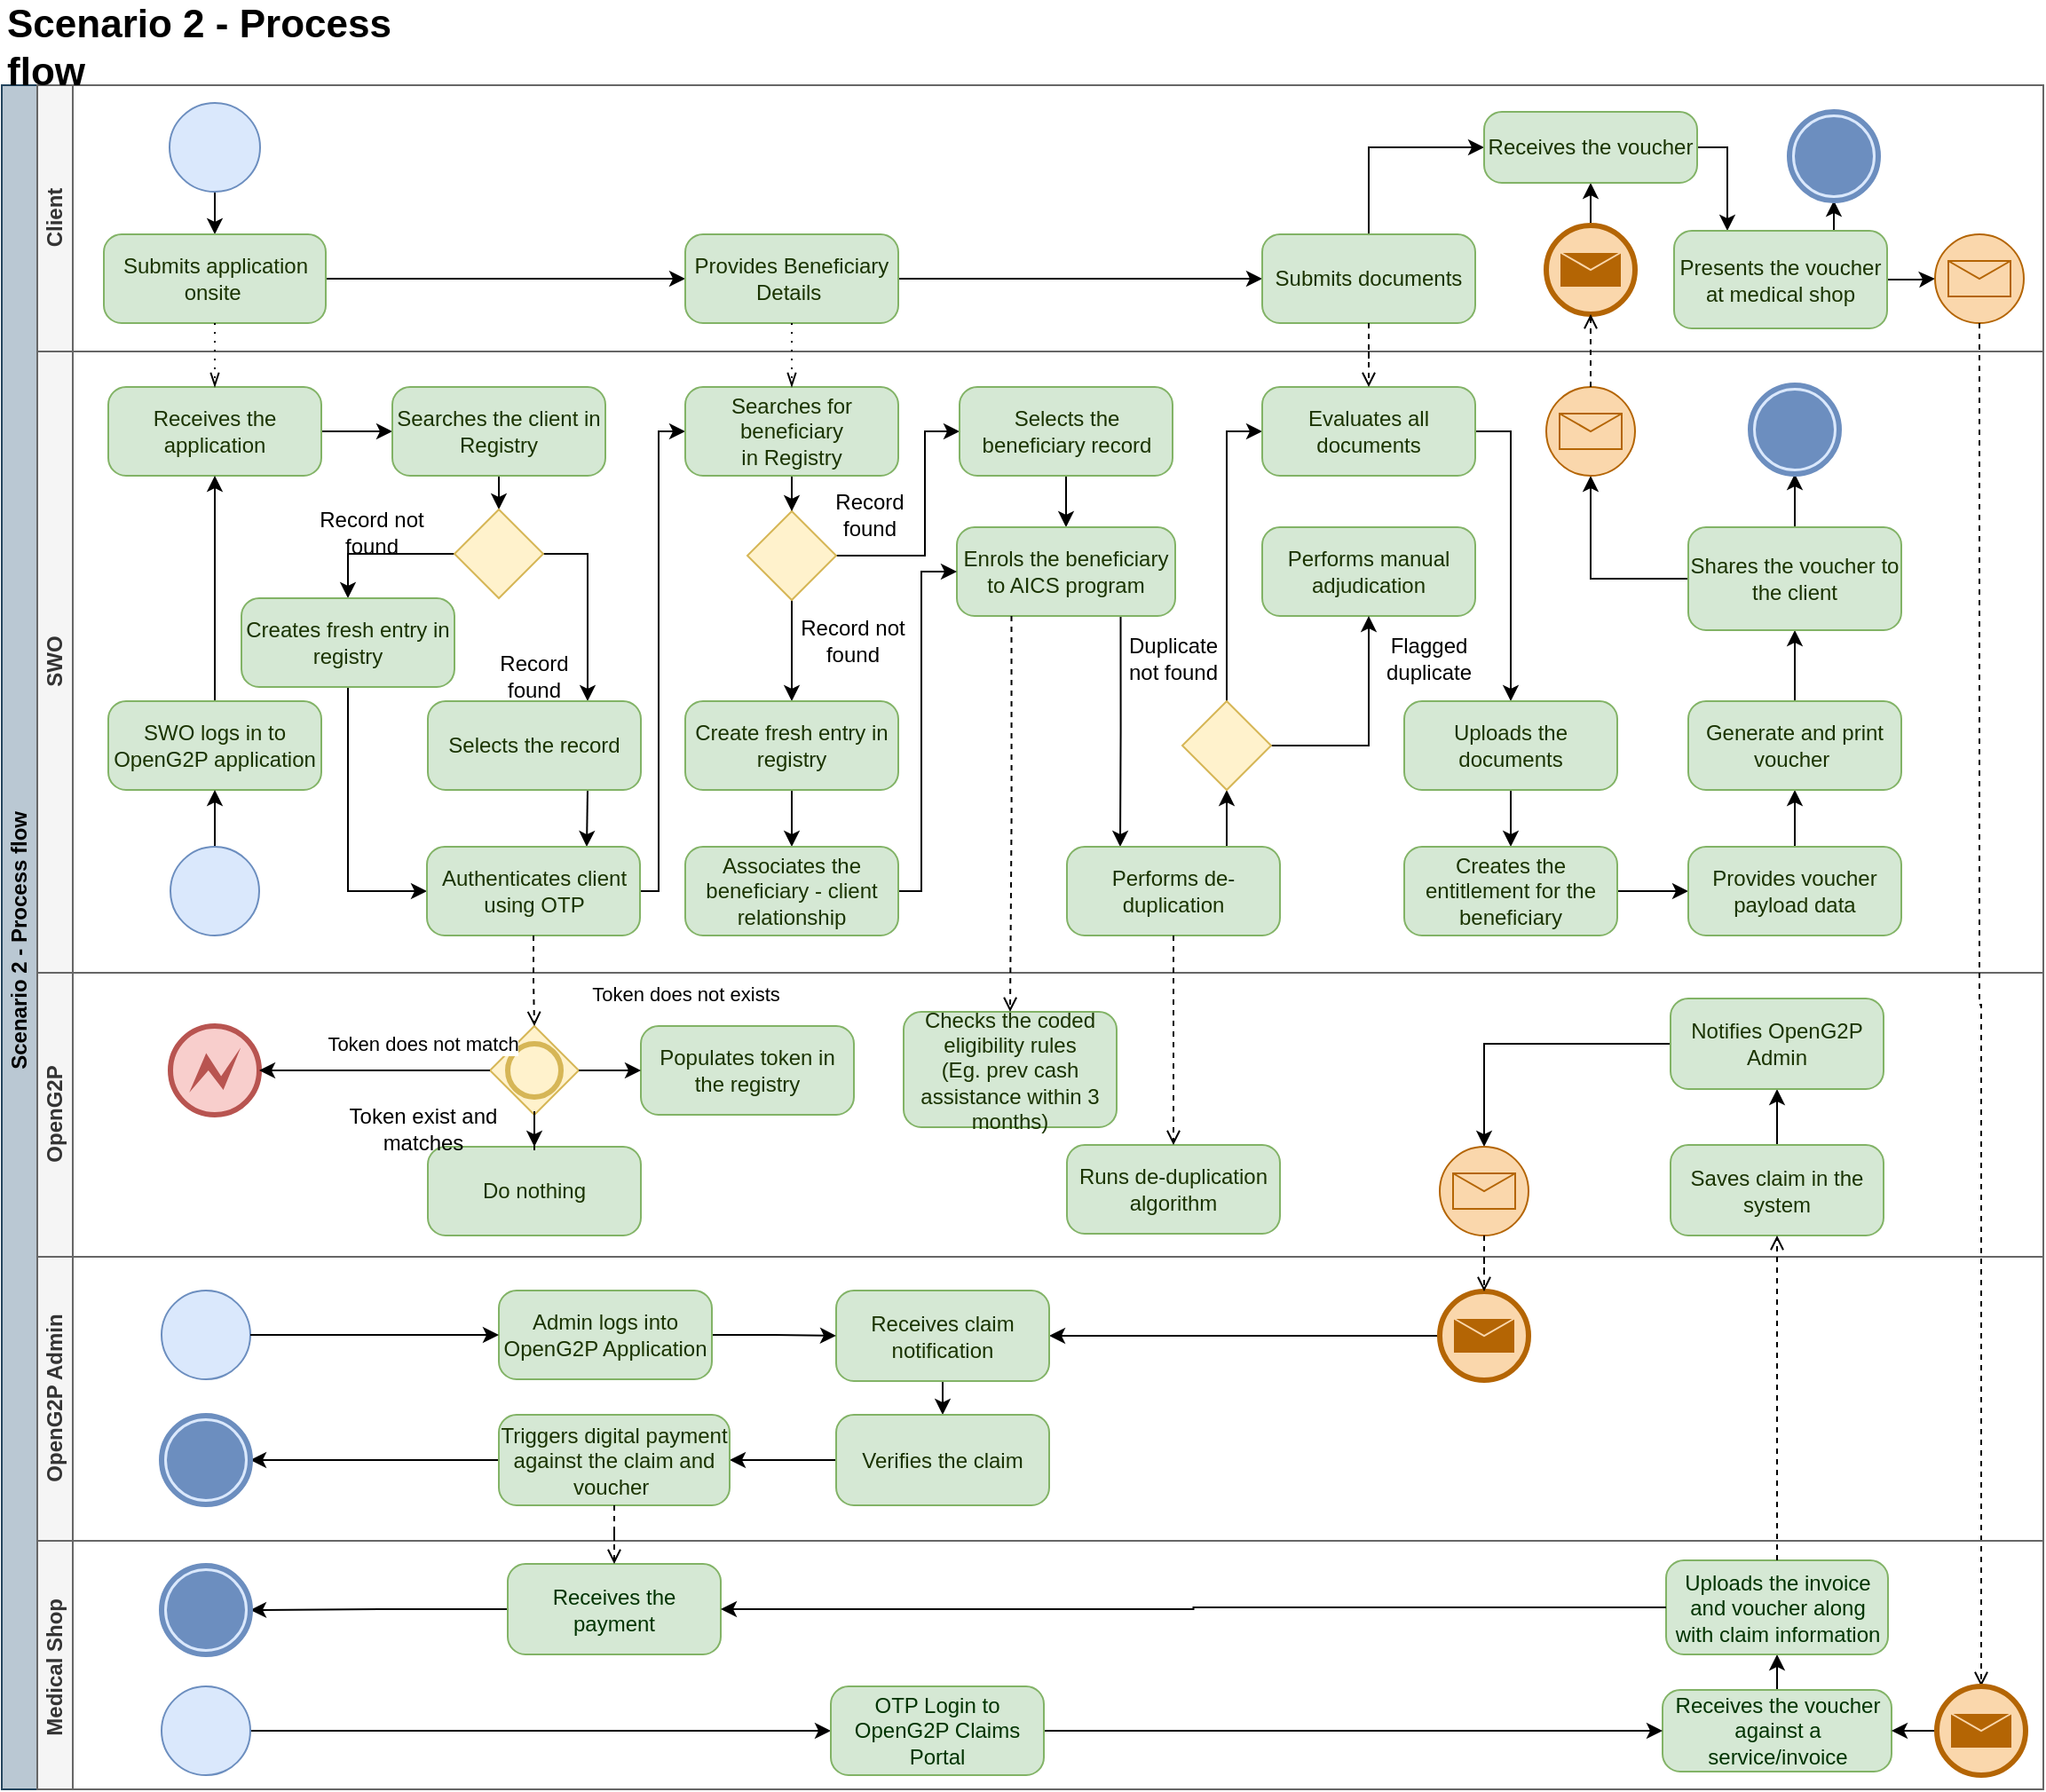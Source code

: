 <mxfile version="21.1.5" type="device">
  <diagram name="Page-1" id="LU1RMtWBTlNRNGXYy_Js">
    <mxGraphModel dx="948" dy="634" grid="0" gridSize="10" guides="1" tooltips="1" connect="1" arrows="1" fold="1" page="1" pageScale="1" pageWidth="1200" pageHeight="1070" background="#FFFFFF" math="0" shadow="0">
      <root>
        <mxCell id="0" />
        <mxCell id="1" parent="0" />
        <mxCell id="QpNmT4B13l3Vr6nJiaZD-1" value="Scenario 2 - Process flow&amp;nbsp;" style="swimlane;html=1;childLayout=stackLayout;resizeParent=1;resizeParentMax=0;horizontal=0;startSize=20;horizontalStack=0;whiteSpace=wrap;fillColor=#bac8d3;strokeColor=#23445d;" parent="1" vertex="1">
          <mxGeometry x="25" y="54" width="1150" height="960" as="geometry" />
        </mxCell>
        <mxCell id="QpNmT4B13l3Vr6nJiaZD-2" value="Client" style="swimlane;html=1;startSize=20;horizontal=0;fillColor=#f5f5f5;fontColor=#333333;strokeColor=#666666;" parent="QpNmT4B13l3Vr6nJiaZD-1" vertex="1">
          <mxGeometry x="20" width="1130" height="150" as="geometry" />
        </mxCell>
        <mxCell id="QpNmT4B13l3Vr6nJiaZD-7" style="edgeStyle=orthogonalEdgeStyle;rounded=0;orthogonalLoop=1;jettySize=auto;html=1;" parent="QpNmT4B13l3Vr6nJiaZD-2" source="QpNmT4B13l3Vr6nJiaZD-5" target="QpNmT4B13l3Vr6nJiaZD-6" edge="1">
          <mxGeometry relative="1" as="geometry" />
        </mxCell>
        <mxCell id="QpNmT4B13l3Vr6nJiaZD-5" value="" style="points=[[0.145,0.145,0],[0.5,0,0],[0.855,0.145,0],[1,0.5,0],[0.855,0.855,0],[0.5,1,0],[0.145,0.855,0],[0,0.5,0]];shape=mxgraph.bpmn.event;html=1;verticalLabelPosition=bottom;labelBackgroundColor=#ffffff;verticalAlign=top;align=center;perimeter=ellipsePerimeter;outlineConnect=0;aspect=fixed;outline=standard;symbol=general;fillColor=#dae8fc;strokeColor=#6c8ebf;" parent="QpNmT4B13l3Vr6nJiaZD-2" vertex="1">
          <mxGeometry x="74.5" y="10" width="51" height="50" as="geometry" />
        </mxCell>
        <mxCell id="m_rBV7yZO_tmM0qjdcom-71" style="edgeStyle=orthogonalEdgeStyle;rounded=0;orthogonalLoop=1;jettySize=auto;html=1;entryX=0;entryY=0.5;entryDx=0;entryDy=0;entryPerimeter=0;" parent="QpNmT4B13l3Vr6nJiaZD-2" source="QpNmT4B13l3Vr6nJiaZD-6" target="m_rBV7yZO_tmM0qjdcom-65" edge="1">
          <mxGeometry relative="1" as="geometry" />
        </mxCell>
        <mxCell id="QpNmT4B13l3Vr6nJiaZD-6" value="Submits application onsite&amp;nbsp;" style="points=[[0.25,0,0],[0.5,0,0],[0.75,0,0],[1,0.25,0],[1,0.5,0],[1,0.75,0],[0.75,1,0],[0.5,1,0],[0.25,1,0],[0,0.75,0],[0,0.5,0],[0,0.25,0]];shape=mxgraph.bpmn.task;whiteSpace=wrap;rectStyle=rounded;size=10;html=1;container=1;expand=0;collapsible=0;taskMarker=abstract;fillColor=#d5e8d4;strokeColor=#82b366;fontColor=#1A3300;" parent="QpNmT4B13l3Vr6nJiaZD-2" vertex="1">
          <mxGeometry x="37.5" y="84" width="125" height="50" as="geometry" />
        </mxCell>
        <mxCell id="AgpF8Hm68eTMTZU38w87-2" value="" style="shape=image;html=1;verticalAlign=top;verticalLabelPosition=bottom;labelBackgroundColor=#ffffff;imageAspect=0;aspect=fixed;image=https://cdn0.iconfinder.com/data/icons/phosphor-regular-vol-3/256/hand-palm-128.png;rotation=90;" parent="QpNmT4B13l3Vr6nJiaZD-6" vertex="1">
          <mxGeometry x="2.5" y="2" width="14" height="14" as="geometry" />
        </mxCell>
        <mxCell id="m_rBV7yZO_tmM0qjdcom-121" style="edgeStyle=orthogonalEdgeStyle;rounded=0;orthogonalLoop=1;jettySize=auto;html=1;entryX=0;entryY=0.5;entryDx=0;entryDy=0;entryPerimeter=0;" parent="QpNmT4B13l3Vr6nJiaZD-2" source="m_rBV7yZO_tmM0qjdcom-65" target="m_rBV7yZO_tmM0qjdcom-102" edge="1">
          <mxGeometry relative="1" as="geometry" />
        </mxCell>
        <mxCell id="m_rBV7yZO_tmM0qjdcom-65" value="Provides Beneficiary Details&amp;nbsp;" style="points=[[0.25,0,0],[0.5,0,0],[0.75,0,0],[1,0.25,0],[1,0.5,0],[1,0.75,0],[0.75,1,0],[0.5,1,0],[0.25,1,0],[0,0.75,0],[0,0.5,0],[0,0.25,0]];shape=mxgraph.bpmn.task;whiteSpace=wrap;rectStyle=rounded;size=10;html=1;container=1;expand=0;collapsible=0;taskMarker=abstract;fillColor=#d5e8d4;strokeColor=#82b366;fontColor=#1A3300;" parent="QpNmT4B13l3Vr6nJiaZD-2" vertex="1">
          <mxGeometry x="365" y="84" width="120" height="50" as="geometry" />
        </mxCell>
        <mxCell id="AgpF8Hm68eTMTZU38w87-3" value="" style="shape=image;html=1;verticalAlign=top;verticalLabelPosition=bottom;labelBackgroundColor=#ffffff;imageAspect=0;aspect=fixed;image=https://cdn0.iconfinder.com/data/icons/phosphor-regular-vol-3/256/hand-palm-128.png;rotation=90;" parent="m_rBV7yZO_tmM0qjdcom-65" vertex="1">
          <mxGeometry x="3" y="2" width="14" height="14" as="geometry" />
        </mxCell>
        <mxCell id="m_rBV7yZO_tmM0qjdcom-122" style="edgeStyle=orthogonalEdgeStyle;rounded=0;orthogonalLoop=1;jettySize=auto;html=1;entryX=0;entryY=0.5;entryDx=0;entryDy=0;entryPerimeter=0;exitX=0.5;exitY=0;exitDx=0;exitDy=0;exitPerimeter=0;" parent="QpNmT4B13l3Vr6nJiaZD-2" source="m_rBV7yZO_tmM0qjdcom-102" target="m_rBV7yZO_tmM0qjdcom-119" edge="1">
          <mxGeometry relative="1" as="geometry">
            <mxPoint x="740" y="69" as="sourcePoint" />
          </mxGeometry>
        </mxCell>
        <mxCell id="m_rBV7yZO_tmM0qjdcom-102" value="Submits documents" style="points=[[0.25,0,0],[0.5,0,0],[0.75,0,0],[1,0.25,0],[1,0.5,0],[1,0.75,0],[0.75,1,0],[0.5,1,0],[0.25,1,0],[0,0.75,0],[0,0.5,0],[0,0.25,0]];shape=mxgraph.bpmn.task;whiteSpace=wrap;rectStyle=rounded;size=10;html=1;container=1;expand=0;collapsible=0;taskMarker=abstract;fillColor=#d5e8d4;strokeColor=#82b366;fontColor=#1A3300;" parent="QpNmT4B13l3Vr6nJiaZD-2" vertex="1">
          <mxGeometry x="690" y="84" width="120" height="50" as="geometry" />
        </mxCell>
        <mxCell id="AgpF8Hm68eTMTZU38w87-4" value="" style="shape=image;html=1;verticalAlign=top;verticalLabelPosition=bottom;labelBackgroundColor=#ffffff;imageAspect=0;aspect=fixed;image=https://cdn0.iconfinder.com/data/icons/phosphor-regular-vol-3/256/hand-palm-128.png;rotation=90;" parent="m_rBV7yZO_tmM0qjdcom-102" vertex="1">
          <mxGeometry x="3" y="2" width="14" height="14" as="geometry" />
        </mxCell>
        <mxCell id="m_rBV7yZO_tmM0qjdcom-120" style="edgeStyle=orthogonalEdgeStyle;rounded=0;orthogonalLoop=1;jettySize=auto;html=1;" parent="QpNmT4B13l3Vr6nJiaZD-2" source="m_rBV7yZO_tmM0qjdcom-117" target="m_rBV7yZO_tmM0qjdcom-119" edge="1">
          <mxGeometry relative="1" as="geometry" />
        </mxCell>
        <mxCell id="m_rBV7yZO_tmM0qjdcom-117" value="" style="points=[[0.145,0.145,0],[0.5,0,0],[0.855,0.145,0],[1,0.5,0],[0.855,0.855,0],[0.5,1,0],[0.145,0.855,0],[0,0.5,0]];shape=mxgraph.bpmn.event;html=1;verticalLabelPosition=bottom;labelBackgroundColor=#ffffff;verticalAlign=top;align=center;perimeter=ellipsePerimeter;outlineConnect=0;aspect=fixed;outline=end;symbol=message;fillColor=#fad7ac;strokeColor=#b46504;" parent="QpNmT4B13l3Vr6nJiaZD-2" vertex="1">
          <mxGeometry x="850" y="79" width="50" height="50" as="geometry" />
        </mxCell>
        <mxCell id="m_rBV7yZO_tmM0qjdcom-124" style="edgeStyle=orthogonalEdgeStyle;rounded=0;orthogonalLoop=1;jettySize=auto;html=1;exitX=1;exitY=0.5;exitDx=0;exitDy=0;exitPerimeter=0;entryX=0.25;entryY=0;entryDx=0;entryDy=0;entryPerimeter=0;" parent="QpNmT4B13l3Vr6nJiaZD-2" source="m_rBV7yZO_tmM0qjdcom-119" target="m_rBV7yZO_tmM0qjdcom-123" edge="1">
          <mxGeometry relative="1" as="geometry">
            <Array as="points">
              <mxPoint x="952" y="35" />
            </Array>
          </mxGeometry>
        </mxCell>
        <mxCell id="m_rBV7yZO_tmM0qjdcom-119" value="Receives the voucher" style="points=[[0.25,0,0],[0.5,0,0],[0.75,0,0],[1,0.25,0],[1,0.5,0],[1,0.75,0],[0.75,1,0],[0.5,1,0],[0.25,1,0],[0,0.75,0],[0,0.5,0],[0,0.25,0]];shape=mxgraph.bpmn.task;whiteSpace=wrap;rectStyle=rounded;size=10;html=1;container=1;expand=0;collapsible=0;taskMarker=abstract;fillColor=#d5e8d4;strokeColor=#82b366;fontColor=#1A3300;" parent="QpNmT4B13l3Vr6nJiaZD-2" vertex="1">
          <mxGeometry x="815" y="15" width="120" height="40" as="geometry" />
        </mxCell>
        <mxCell id="AgpF8Hm68eTMTZU38w87-5" value="" style="shape=image;html=1;verticalAlign=top;verticalLabelPosition=bottom;labelBackgroundColor=#ffffff;imageAspect=0;aspect=fixed;image=https://cdn0.iconfinder.com/data/icons/phosphor-regular-vol-3/256/hand-palm-128.png;rotation=90;" parent="m_rBV7yZO_tmM0qjdcom-119" vertex="1">
          <mxGeometry x="3" y="1" width="14" height="14" as="geometry" />
        </mxCell>
        <mxCell id="m_rBV7yZO_tmM0qjdcom-126" style="edgeStyle=orthogonalEdgeStyle;rounded=0;orthogonalLoop=1;jettySize=auto;html=1;exitX=1;exitY=0.5;exitDx=0;exitDy=0;exitPerimeter=0;entryX=0;entryY=0.5;entryDx=0;entryDy=0;entryPerimeter=0;" parent="QpNmT4B13l3Vr6nJiaZD-2" source="m_rBV7yZO_tmM0qjdcom-123" target="m_rBV7yZO_tmM0qjdcom-125" edge="1">
          <mxGeometry relative="1" as="geometry">
            <mxPoint x="1060" y="89" as="targetPoint" />
            <Array as="points">
              <mxPoint x="1060" y="109" />
              <mxPoint x="1060" y="109" />
            </Array>
          </mxGeometry>
        </mxCell>
        <mxCell id="m_rBV7yZO_tmM0qjdcom-207" style="edgeStyle=orthogonalEdgeStyle;rounded=0;orthogonalLoop=1;jettySize=auto;html=1;exitX=0.75;exitY=0;exitDx=0;exitDy=0;exitPerimeter=0;" parent="QpNmT4B13l3Vr6nJiaZD-2" source="m_rBV7yZO_tmM0qjdcom-123" target="m_rBV7yZO_tmM0qjdcom-206" edge="1">
          <mxGeometry relative="1" as="geometry" />
        </mxCell>
        <mxCell id="m_rBV7yZO_tmM0qjdcom-123" value="Presents the voucher at medical shop" style="points=[[0.25,0,0],[0.5,0,0],[0.75,0,0],[1,0.25,0],[1,0.5,0],[1,0.75,0],[0.75,1,0],[0.5,1,0],[0.25,1,0],[0,0.75,0],[0,0.5,0],[0,0.25,0]];shape=mxgraph.bpmn.task;whiteSpace=wrap;rectStyle=rounded;size=10;html=1;container=1;expand=0;collapsible=0;taskMarker=abstract;fillColor=#d5e8d4;strokeColor=#82b366;fontColor=#1A3300;" parent="QpNmT4B13l3Vr6nJiaZD-2" vertex="1">
          <mxGeometry x="922" y="82" width="120" height="55" as="geometry" />
        </mxCell>
        <mxCell id="m_rBV7yZO_tmM0qjdcom-125" value="" style="points=[[0.145,0.145,0],[0.5,0,0],[0.855,0.145,0],[1,0.5,0],[0.855,0.855,0],[0.5,1,0],[0.145,0.855,0],[0,0.5,0]];shape=mxgraph.bpmn.event;html=1;verticalLabelPosition=bottom;labelBackgroundColor=#ffffff;verticalAlign=top;align=center;perimeter=ellipsePerimeter;outlineConnect=0;aspect=fixed;outline=standard;symbol=message;fillColor=#fad7ac;strokeColor=#b46504;" parent="QpNmT4B13l3Vr6nJiaZD-2" vertex="1">
          <mxGeometry x="1069" y="84" width="50" height="50" as="geometry" />
        </mxCell>
        <mxCell id="m_rBV7yZO_tmM0qjdcom-206" value="" style="points=[[0.145,0.145,0],[0.5,0,0],[0.855,0.145,0],[1,0.5,0],[0.855,0.855,0],[0.5,1,0],[0.145,0.855,0],[0,0.5,0]];shape=mxgraph.bpmn.event;html=1;verticalLabelPosition=bottom;labelBackgroundColor=#ffffff;verticalAlign=top;align=center;perimeter=ellipsePerimeter;outlineConnect=0;aspect=fixed;outline=end;symbol=terminate;fillColor=#dae8fc;strokeColor=#6c8ebf;" parent="QpNmT4B13l3Vr6nJiaZD-2" vertex="1">
          <mxGeometry x="987" y="15" width="50" height="50" as="geometry" />
        </mxCell>
        <mxCell id="QpNmT4B13l3Vr6nJiaZD-3" value="SWO" style="swimlane;html=1;startSize=20;horizontal=0;fillColor=#f5f5f5;fontColor=#333333;strokeColor=#666666;" parent="QpNmT4B13l3Vr6nJiaZD-1" vertex="1">
          <mxGeometry x="20" y="150" width="1130" height="350" as="geometry" />
        </mxCell>
        <mxCell id="m_rBV7yZO_tmM0qjdcom-9" style="edgeStyle=orthogonalEdgeStyle;rounded=0;orthogonalLoop=1;jettySize=auto;html=1;" parent="QpNmT4B13l3Vr6nJiaZD-3" source="m_rBV7yZO_tmM0qjdcom-5" target="m_rBV7yZO_tmM0qjdcom-7" edge="1">
          <mxGeometry relative="1" as="geometry" />
        </mxCell>
        <mxCell id="m_rBV7yZO_tmM0qjdcom-5" value="Receives the application" style="points=[[0.25,0,0],[0.5,0,0],[0.75,0,0],[1,0.25,0],[1,0.5,0],[1,0.75,0],[0.75,1,0],[0.5,1,0],[0.25,1,0],[0,0.75,0],[0,0.5,0],[0,0.25,0]];shape=mxgraph.bpmn.task;whiteSpace=wrap;rectStyle=rounded;size=10;html=1;container=1;expand=0;collapsible=0;taskMarker=abstract;fillColor=#d5e8d4;strokeColor=#82b366;fontColor=#1A3300;" parent="QpNmT4B13l3Vr6nJiaZD-3" vertex="1">
          <mxGeometry x="40" y="20" width="120" height="50" as="geometry" />
        </mxCell>
        <mxCell id="m_rBV7yZO_tmM0qjdcom-10" style="edgeStyle=orthogonalEdgeStyle;rounded=0;orthogonalLoop=1;jettySize=auto;html=1;entryX=0.5;entryY=0;entryDx=0;entryDy=0;entryPerimeter=0;exitX=0.5;exitY=1;exitDx=0;exitDy=0;exitPerimeter=0;" parent="QpNmT4B13l3Vr6nJiaZD-3" source="m_rBV7yZO_tmM0qjdcom-7" target="m_rBV7yZO_tmM0qjdcom-8" edge="1">
          <mxGeometry relative="1" as="geometry">
            <mxPoint x="55" y="139" as="sourcePoint" />
          </mxGeometry>
        </mxCell>
        <mxCell id="m_rBV7yZO_tmM0qjdcom-7" value="Searches the client in Registry" style="points=[[0.25,0,0],[0.5,0,0],[0.75,0,0],[1,0.25,0],[1,0.5,0],[1,0.75,0],[0.75,1,0],[0.5,1,0],[0.25,1,0],[0,0.75,0],[0,0.5,0],[0,0.25,0]];shape=mxgraph.bpmn.task;whiteSpace=wrap;rectStyle=rounded;size=10;html=1;container=1;expand=0;collapsible=0;taskMarker=abstract;fillColor=#d5e8d4;strokeColor=#82b366;fontColor=#1A3300;" parent="QpNmT4B13l3Vr6nJiaZD-3" vertex="1">
          <mxGeometry x="200" y="20" width="120" height="50" as="geometry" />
        </mxCell>
        <mxCell id="m_rBV7yZO_tmM0qjdcom-13" style="edgeStyle=orthogonalEdgeStyle;rounded=0;orthogonalLoop=1;jettySize=auto;html=1;exitX=1;exitY=0.5;exitDx=0;exitDy=0;exitPerimeter=0;entryX=0.75;entryY=0;entryDx=0;entryDy=0;entryPerimeter=0;" parent="QpNmT4B13l3Vr6nJiaZD-3" source="m_rBV7yZO_tmM0qjdcom-8" target="m_rBV7yZO_tmM0qjdcom-12" edge="1">
          <mxGeometry relative="1" as="geometry" />
        </mxCell>
        <mxCell id="m_rBV7yZO_tmM0qjdcom-14" style="edgeStyle=orthogonalEdgeStyle;rounded=0;orthogonalLoop=1;jettySize=auto;html=1;exitX=0;exitY=0.5;exitDx=0;exitDy=0;exitPerimeter=0;" parent="QpNmT4B13l3Vr6nJiaZD-3" source="m_rBV7yZO_tmM0qjdcom-8" target="m_rBV7yZO_tmM0qjdcom-11" edge="1">
          <mxGeometry relative="1" as="geometry" />
        </mxCell>
        <mxCell id="m_rBV7yZO_tmM0qjdcom-8" value="" style="points=[[0.25,0.25,0],[0.5,0,0],[0.75,0.25,0],[1,0.5,0],[0.75,0.75,0],[0.5,1,0],[0.25,0.75,0],[0,0.5,0]];shape=mxgraph.bpmn.gateway2;html=1;verticalLabelPosition=bottom;labelBackgroundColor=#ffffff;verticalAlign=top;align=center;perimeter=rhombusPerimeter;outlineConnect=0;outline=none;symbol=none;fillColor=#fff2cc;strokeColor=#d6b656;" parent="QpNmT4B13l3Vr6nJiaZD-3" vertex="1">
          <mxGeometry x="235" y="89" width="50" height="50" as="geometry" />
        </mxCell>
        <mxCell id="m_rBV7yZO_tmM0qjdcom-20" style="edgeStyle=orthogonalEdgeStyle;rounded=0;orthogonalLoop=1;jettySize=auto;html=1;entryX=0;entryY=0.5;entryDx=0;entryDy=0;entryPerimeter=0;exitX=0.5;exitY=1;exitDx=0;exitDy=0;exitPerimeter=0;" parent="QpNmT4B13l3Vr6nJiaZD-3" source="m_rBV7yZO_tmM0qjdcom-11" target="m_rBV7yZO_tmM0qjdcom-18" edge="1">
          <mxGeometry relative="1" as="geometry" />
        </mxCell>
        <mxCell id="m_rBV7yZO_tmM0qjdcom-11" value="Creates fresh entry in registry" style="points=[[0.25,0,0],[0.5,0,0],[0.75,0,0],[1,0.25,0],[1,0.5,0],[1,0.75,0],[0.75,1,0],[0.5,1,0],[0.25,1,0],[0,0.75,0],[0,0.5,0],[0,0.25,0]];shape=mxgraph.bpmn.task;whiteSpace=wrap;rectStyle=rounded;size=10;html=1;container=1;expand=0;collapsible=0;taskMarker=abstract;fillColor=#d5e8d4;strokeColor=#82b366;fontColor=#1A3300;" parent="QpNmT4B13l3Vr6nJiaZD-3" vertex="1">
          <mxGeometry x="115" y="139" width="120" height="50" as="geometry" />
        </mxCell>
        <mxCell id="m_rBV7yZO_tmM0qjdcom-19" style="edgeStyle=orthogonalEdgeStyle;rounded=0;orthogonalLoop=1;jettySize=auto;html=1;entryX=0.75;entryY=0;entryDx=0;entryDy=0;entryPerimeter=0;exitX=0.75;exitY=1;exitDx=0;exitDy=0;exitPerimeter=0;" parent="QpNmT4B13l3Vr6nJiaZD-3" source="m_rBV7yZO_tmM0qjdcom-12" target="m_rBV7yZO_tmM0qjdcom-18" edge="1">
          <mxGeometry relative="1" as="geometry" />
        </mxCell>
        <mxCell id="m_rBV7yZO_tmM0qjdcom-12" value="Selects the record" style="points=[[0.25,0,0],[0.5,0,0],[0.75,0,0],[1,0.25,0],[1,0.5,0],[1,0.75,0],[0.75,1,0],[0.5,1,0],[0.25,1,0],[0,0.75,0],[0,0.5,0],[0,0.25,0]];shape=mxgraph.bpmn.task;whiteSpace=wrap;rectStyle=rounded;size=10;html=1;container=1;expand=0;collapsible=0;taskMarker=abstract;fillColor=#d5e8d4;strokeColor=#82b366;fontColor=#1A3300;" parent="QpNmT4B13l3Vr6nJiaZD-3" vertex="1">
          <mxGeometry x="220" y="197" width="120" height="50" as="geometry" />
        </mxCell>
        <mxCell id="m_rBV7yZO_tmM0qjdcom-15" value="Record found" style="text;html=1;strokeColor=none;fillColor=none;align=center;verticalAlign=middle;whiteSpace=wrap;rounded=0;" parent="QpNmT4B13l3Vr6nJiaZD-3" vertex="1">
          <mxGeometry x="245.5" y="178" width="68" height="10" as="geometry" />
        </mxCell>
        <mxCell id="m_rBV7yZO_tmM0qjdcom-70" style="edgeStyle=orthogonalEdgeStyle;rounded=0;orthogonalLoop=1;jettySize=auto;html=1;entryX=0;entryY=0.5;entryDx=0;entryDy=0;entryPerimeter=0;exitX=1;exitY=0.5;exitDx=0;exitDy=0;exitPerimeter=0;" parent="QpNmT4B13l3Vr6nJiaZD-3" source="m_rBV7yZO_tmM0qjdcom-18" target="m_rBV7yZO_tmM0qjdcom-63" edge="1">
          <mxGeometry relative="1" as="geometry">
            <Array as="points">
              <mxPoint x="350" y="304" />
              <mxPoint x="350" y="45" />
            </Array>
          </mxGeometry>
        </mxCell>
        <mxCell id="m_rBV7yZO_tmM0qjdcom-18" value="Authenticates client using OTP" style="points=[[0.25,0,0],[0.5,0,0],[0.75,0,0],[1,0.25,0],[1,0.5,0],[1,0.75,0],[0.75,1,0],[0.5,1,0],[0.25,1,0],[0,0.75,0],[0,0.5,0],[0,0.25,0]];shape=mxgraph.bpmn.task;whiteSpace=wrap;rectStyle=rounded;size=10;html=1;container=1;expand=0;collapsible=0;taskMarker=abstract;fillColor=#d5e8d4;strokeColor=#82b366;fontColor=#1A3300;" parent="QpNmT4B13l3Vr6nJiaZD-3" vertex="1">
          <mxGeometry x="219.5" y="279" width="120" height="50" as="geometry" />
        </mxCell>
        <mxCell id="m_rBV7yZO_tmM0qjdcom-78" value="" style="edgeStyle=orthogonalEdgeStyle;rounded=0;orthogonalLoop=1;jettySize=auto;html=1;" parent="QpNmT4B13l3Vr6nJiaZD-3" source="m_rBV7yZO_tmM0qjdcom-63" target="m_rBV7yZO_tmM0qjdcom-77" edge="1">
          <mxGeometry relative="1" as="geometry" />
        </mxCell>
        <mxCell id="m_rBV7yZO_tmM0qjdcom-63" value="Searches for beneficiary &lt;br&gt;in Registry" style="points=[[0.25,0,0],[0.5,0,0],[0.75,0,0],[1,0.25,0],[1,0.5,0],[1,0.75,0],[0.75,1,0],[0.5,1,0],[0.25,1,0],[0,0.75,0],[0,0.5,0],[0,0.25,0]];shape=mxgraph.bpmn.task;whiteSpace=wrap;rectStyle=rounded;size=10;html=1;container=1;expand=0;collapsible=0;taskMarker=abstract;fillColor=#d5e8d4;strokeColor=#82b366;fontColor=#1A3300;" parent="QpNmT4B13l3Vr6nJiaZD-3" vertex="1">
          <mxGeometry x="365" y="20" width="120" height="50" as="geometry" />
        </mxCell>
        <mxCell id="m_rBV7yZO_tmM0qjdcom-16" value="Record not found" style="text;html=1;strokeColor=none;fillColor=none;align=center;verticalAlign=middle;whiteSpace=wrap;rounded=0;" parent="QpNmT4B13l3Vr6nJiaZD-3" vertex="1">
          <mxGeometry x="146" y="95" width="85" height="14" as="geometry" />
        </mxCell>
        <mxCell id="m_rBV7yZO_tmM0qjdcom-84" style="edgeStyle=orthogonalEdgeStyle;rounded=0;orthogonalLoop=1;jettySize=auto;html=1;" parent="QpNmT4B13l3Vr6nJiaZD-3" source="m_rBV7yZO_tmM0qjdcom-77" target="m_rBV7yZO_tmM0qjdcom-80" edge="1">
          <mxGeometry relative="1" as="geometry" />
        </mxCell>
        <mxCell id="m_rBV7yZO_tmM0qjdcom-192" style="edgeStyle=orthogonalEdgeStyle;rounded=0;orthogonalLoop=1;jettySize=auto;html=1;entryX=0;entryY=0.5;entryDx=0;entryDy=0;entryPerimeter=0;" parent="QpNmT4B13l3Vr6nJiaZD-3" source="m_rBV7yZO_tmM0qjdcom-77" target="m_rBV7yZO_tmM0qjdcom-79" edge="1">
          <mxGeometry relative="1" as="geometry">
            <Array as="points">
              <mxPoint x="500" y="115" />
              <mxPoint x="500" y="45" />
            </Array>
          </mxGeometry>
        </mxCell>
        <mxCell id="m_rBV7yZO_tmM0qjdcom-77" value="" style="points=[[0.25,0.25,0],[0.5,0,0],[0.75,0.25,0],[1,0.5,0],[0.75,0.75,0],[0.5,1,0],[0.25,0.75,0],[0,0.5,0]];shape=mxgraph.bpmn.gateway2;html=1;verticalLabelPosition=bottom;labelBackgroundColor=#ffffff;verticalAlign=top;align=center;perimeter=rhombusPerimeter;outlineConnect=0;outline=none;symbol=none;fillColor=#fff2cc;strokeColor=#d6b656;" parent="QpNmT4B13l3Vr6nJiaZD-3" vertex="1">
          <mxGeometry x="400" y="90" width="50" height="50" as="geometry" />
        </mxCell>
        <mxCell id="m_rBV7yZO_tmM0qjdcom-83" style="edgeStyle=orthogonalEdgeStyle;rounded=0;orthogonalLoop=1;jettySize=auto;html=1;exitX=0.5;exitY=1;exitDx=0;exitDy=0;exitPerimeter=0;" parent="QpNmT4B13l3Vr6nJiaZD-3" source="m_rBV7yZO_tmM0qjdcom-79" target="m_rBV7yZO_tmM0qjdcom-82" edge="1">
          <mxGeometry relative="1" as="geometry" />
        </mxCell>
        <mxCell id="m_rBV7yZO_tmM0qjdcom-79" value="Selects the beneficiary record" style="points=[[0.25,0,0],[0.5,0,0],[0.75,0,0],[1,0.25,0],[1,0.5,0],[1,0.75,0],[0.75,1,0],[0.5,1,0],[0.25,1,0],[0,0.75,0],[0,0.5,0],[0,0.25,0]];shape=mxgraph.bpmn.task;whiteSpace=wrap;rectStyle=rounded;size=10;html=1;container=1;expand=0;collapsible=0;taskMarker=abstract;fillColor=#d5e8d4;strokeColor=#82b366;fontColor=#1A3300;" parent="QpNmT4B13l3Vr6nJiaZD-3" vertex="1">
          <mxGeometry x="519.5" y="20" width="120" height="50" as="geometry" />
        </mxCell>
        <mxCell id="m_rBV7yZO_tmM0qjdcom-87" style="edgeStyle=orthogonalEdgeStyle;rounded=0;orthogonalLoop=1;jettySize=auto;html=1;" parent="QpNmT4B13l3Vr6nJiaZD-3" source="m_rBV7yZO_tmM0qjdcom-80" target="m_rBV7yZO_tmM0qjdcom-86" edge="1">
          <mxGeometry relative="1" as="geometry" />
        </mxCell>
        <mxCell id="m_rBV7yZO_tmM0qjdcom-80" value="Create fresh entry in registry" style="points=[[0.25,0,0],[0.5,0,0],[0.75,0,0],[1,0.25,0],[1,0.5,0],[1,0.75,0],[0.75,1,0],[0.5,1,0],[0.25,1,0],[0,0.75,0],[0,0.5,0],[0,0.25,0]];shape=mxgraph.bpmn.task;whiteSpace=wrap;rectStyle=rounded;size=10;html=1;container=1;expand=0;collapsible=0;taskMarker=abstract;fillColor=#d5e8d4;strokeColor=#82b366;fontColor=#1A3300;" parent="QpNmT4B13l3Vr6nJiaZD-3" vertex="1">
          <mxGeometry x="365" y="197" width="120" height="50" as="geometry" />
        </mxCell>
        <mxCell id="m_rBV7yZO_tmM0qjdcom-193" style="edgeStyle=orthogonalEdgeStyle;rounded=0;orthogonalLoop=1;jettySize=auto;html=1;entryX=0.25;entryY=0;entryDx=0;entryDy=0;entryPerimeter=0;exitX=0.75;exitY=1;exitDx=0;exitDy=0;exitPerimeter=0;" parent="QpNmT4B13l3Vr6nJiaZD-3" source="m_rBV7yZO_tmM0qjdcom-82" target="m_rBV7yZO_tmM0qjdcom-91" edge="1">
          <mxGeometry relative="1" as="geometry" />
        </mxCell>
        <mxCell id="m_rBV7yZO_tmM0qjdcom-82" value="Enrols the beneficiary to AICS program" style="points=[[0.25,0,0],[0.5,0,0],[0.75,0,0],[1,0.25,0],[1,0.5,0],[1,0.75,0],[0.75,1,0],[0.5,1,0],[0.25,1,0],[0,0.75,0],[0,0.5,0],[0,0.25,0]];shape=mxgraph.bpmn.task;whiteSpace=wrap;rectStyle=rounded;size=10;html=1;container=1;expand=0;collapsible=0;taskMarker=abstract;fillColor=#d5e8d4;strokeColor=#82b366;fontColor=#1A3300;" parent="QpNmT4B13l3Vr6nJiaZD-3" vertex="1">
          <mxGeometry x="518" y="99" width="123" height="50" as="geometry" />
        </mxCell>
        <mxCell id="m_rBV7yZO_tmM0qjdcom-104" style="edgeStyle=orthogonalEdgeStyle;rounded=0;orthogonalLoop=1;jettySize=auto;html=1;entryX=0;entryY=0.5;entryDx=0;entryDy=0;entryPerimeter=0;exitX=1;exitY=0.5;exitDx=0;exitDy=0;exitPerimeter=0;" parent="QpNmT4B13l3Vr6nJiaZD-3" source="m_rBV7yZO_tmM0qjdcom-86" target="m_rBV7yZO_tmM0qjdcom-82" edge="1">
          <mxGeometry relative="1" as="geometry">
            <mxPoint x="520" y="159" as="targetPoint" />
            <Array as="points">
              <mxPoint x="498" y="304" />
              <mxPoint x="498" y="124" />
            </Array>
          </mxGeometry>
        </mxCell>
        <mxCell id="m_rBV7yZO_tmM0qjdcom-86" value="Associates the beneficiary - client relationship" style="points=[[0.25,0,0],[0.5,0,0],[0.75,0,0],[1,0.25,0],[1,0.5,0],[1,0.75,0],[0.75,1,0],[0.5,1,0],[0.25,1,0],[0,0.75,0],[0,0.5,0],[0,0.25,0]];shape=mxgraph.bpmn.task;whiteSpace=wrap;rectStyle=rounded;size=10;html=1;container=1;expand=0;collapsible=0;taskMarker=abstract;fillColor=#d5e8d4;strokeColor=#82b366;fontColor=#1A3300;" parent="QpNmT4B13l3Vr6nJiaZD-3" vertex="1">
          <mxGeometry x="365" y="279" width="120" height="50" as="geometry" />
        </mxCell>
        <mxCell id="m_rBV7yZO_tmM0qjdcom-194" style="edgeStyle=orthogonalEdgeStyle;rounded=0;orthogonalLoop=1;jettySize=auto;html=1;entryX=0.5;entryY=1;entryDx=0;entryDy=0;entryPerimeter=0;exitX=0.75;exitY=0;exitDx=0;exitDy=0;exitPerimeter=0;" parent="QpNmT4B13l3Vr6nJiaZD-3" source="m_rBV7yZO_tmM0qjdcom-91" target="m_rBV7yZO_tmM0qjdcom-96" edge="1">
          <mxGeometry relative="1" as="geometry" />
        </mxCell>
        <mxCell id="m_rBV7yZO_tmM0qjdcom-91" value="Performs de-duplication" style="points=[[0.25,0,0],[0.5,0,0],[0.75,0,0],[1,0.25,0],[1,0.5,0],[1,0.75,0],[0.75,1,0],[0.5,1,0],[0.25,1,0],[0,0.75,0],[0,0.5,0],[0,0.25,0]];shape=mxgraph.bpmn.task;whiteSpace=wrap;rectStyle=rounded;size=10;html=1;container=1;expand=0;collapsible=0;taskMarker=abstract;fillColor=#d5e8d4;strokeColor=#82b366;fontColor=#1A3300;" parent="QpNmT4B13l3Vr6nJiaZD-3" vertex="1">
          <mxGeometry x="580" y="279" width="120" height="50" as="geometry" />
        </mxCell>
        <mxCell id="m_rBV7yZO_tmM0qjdcom-95" value="Performs manual adjudication" style="points=[[0.25,0,0],[0.5,0,0],[0.75,0,0],[1,0.25,0],[1,0.5,0],[1,0.75,0],[0.75,1,0],[0.5,1,0],[0.25,1,0],[0,0.75,0],[0,0.5,0],[0,0.25,0]];shape=mxgraph.bpmn.task;whiteSpace=wrap;rectStyle=rounded;size=10;html=1;container=1;expand=0;collapsible=0;taskMarker=abstract;fillColor=#d5e8d4;strokeColor=#82b366;fontColor=#1A3300;" parent="QpNmT4B13l3Vr6nJiaZD-3" vertex="1">
          <mxGeometry x="690" y="99" width="120" height="50" as="geometry" />
        </mxCell>
        <mxCell id="m_rBV7yZO_tmM0qjdcom-98" style="edgeStyle=orthogonalEdgeStyle;rounded=0;orthogonalLoop=1;jettySize=auto;html=1;exitX=1;exitY=0.5;exitDx=0;exitDy=0;exitPerimeter=0;" parent="QpNmT4B13l3Vr6nJiaZD-3" source="m_rBV7yZO_tmM0qjdcom-96" target="m_rBV7yZO_tmM0qjdcom-95" edge="1">
          <mxGeometry relative="1" as="geometry" />
        </mxCell>
        <mxCell id="m_rBV7yZO_tmM0qjdcom-101" style="edgeStyle=orthogonalEdgeStyle;rounded=0;orthogonalLoop=1;jettySize=auto;html=1;entryX=0;entryY=0.5;entryDx=0;entryDy=0;entryPerimeter=0;exitX=0.5;exitY=0;exitDx=0;exitDy=0;exitPerimeter=0;" parent="QpNmT4B13l3Vr6nJiaZD-3" source="m_rBV7yZO_tmM0qjdcom-96" target="m_rBV7yZO_tmM0qjdcom-100" edge="1">
          <mxGeometry relative="1" as="geometry">
            <Array as="points">
              <mxPoint x="670" y="209" />
              <mxPoint x="670" y="45" />
            </Array>
          </mxGeometry>
        </mxCell>
        <mxCell id="m_rBV7yZO_tmM0qjdcom-96" value="" style="points=[[0.25,0.25,0],[0.5,0,0],[0.75,0.25,0],[1,0.5,0],[0.75,0.75,0],[0.5,1,0],[0.25,0.75,0],[0,0.5,0]];shape=mxgraph.bpmn.gateway2;html=1;verticalLabelPosition=bottom;labelBackgroundColor=#ffffff;verticalAlign=top;align=center;perimeter=rhombusPerimeter;outlineConnect=0;outline=none;symbol=none;fillColor=#fff2cc;strokeColor=#d6b656;" parent="QpNmT4B13l3Vr6nJiaZD-3" vertex="1">
          <mxGeometry x="645" y="197" width="50" height="50" as="geometry" />
        </mxCell>
        <mxCell id="m_rBV7yZO_tmM0qjdcom-106" style="edgeStyle=orthogonalEdgeStyle;rounded=0;orthogonalLoop=1;jettySize=auto;html=1;exitX=1;exitY=0.5;exitDx=0;exitDy=0;exitPerimeter=0;entryX=0.5;entryY=0;entryDx=0;entryDy=0;entryPerimeter=0;" parent="QpNmT4B13l3Vr6nJiaZD-3" source="m_rBV7yZO_tmM0qjdcom-100" target="m_rBV7yZO_tmM0qjdcom-105" edge="1">
          <mxGeometry relative="1" as="geometry">
            <Array as="points">
              <mxPoint x="830" y="45" />
            </Array>
          </mxGeometry>
        </mxCell>
        <mxCell id="m_rBV7yZO_tmM0qjdcom-100" value="Evaluates all documents" style="points=[[0.25,0,0],[0.5,0,0],[0.75,0,0],[1,0.25,0],[1,0.5,0],[1,0.75,0],[0.75,1,0],[0.5,1,0],[0.25,1,0],[0,0.75,0],[0,0.5,0],[0,0.25,0]];shape=mxgraph.bpmn.task;whiteSpace=wrap;rectStyle=rounded;size=10;html=1;container=1;expand=0;collapsible=0;taskMarker=abstract;fillColor=#d5e8d4;strokeColor=#82b366;fontColor=#1A3300;" parent="QpNmT4B13l3Vr6nJiaZD-3" vertex="1">
          <mxGeometry x="690" y="20" width="120" height="50" as="geometry" />
        </mxCell>
        <mxCell id="AgpF8Hm68eTMTZU38w87-8" value="" style="shape=image;html=1;verticalAlign=top;verticalLabelPosition=bottom;labelBackgroundColor=#ffffff;imageAspect=0;aspect=fixed;image=https://cdn0.iconfinder.com/data/icons/phosphor-regular-vol-3/256/hand-palm-128.png;rotation=90;" parent="m_rBV7yZO_tmM0qjdcom-100" vertex="1">
          <mxGeometry x="3" y="2" width="14" height="14" as="geometry" />
        </mxCell>
        <mxCell id="m_rBV7yZO_tmM0qjdcom-208" style="edgeStyle=orthogonalEdgeStyle;rounded=0;orthogonalLoop=1;jettySize=auto;html=1;" parent="QpNmT4B13l3Vr6nJiaZD-3" source="m_rBV7yZO_tmM0qjdcom-105" target="m_rBV7yZO_tmM0qjdcom-107" edge="1">
          <mxGeometry relative="1" as="geometry" />
        </mxCell>
        <mxCell id="m_rBV7yZO_tmM0qjdcom-105" value="Uploads the documents" style="points=[[0.25,0,0],[0.5,0,0],[0.75,0,0],[1,0.25,0],[1,0.5,0],[1,0.75,0],[0.75,1,0],[0.5,1,0],[0.25,1,0],[0,0.75,0],[0,0.5,0],[0,0.25,0]];shape=mxgraph.bpmn.task;whiteSpace=wrap;rectStyle=rounded;size=10;html=1;container=1;expand=0;collapsible=0;taskMarker=abstract;fillColor=#d5e8d4;strokeColor=#82b366;fontColor=#1A3300;" parent="QpNmT4B13l3Vr6nJiaZD-3" vertex="1">
          <mxGeometry x="770" y="197" width="120" height="50" as="geometry" />
        </mxCell>
        <mxCell id="m_rBV7yZO_tmM0qjdcom-110" style="edgeStyle=orthogonalEdgeStyle;rounded=0;orthogonalLoop=1;jettySize=auto;html=1;entryX=0;entryY=0.5;entryDx=0;entryDy=0;entryPerimeter=0;" parent="QpNmT4B13l3Vr6nJiaZD-3" source="m_rBV7yZO_tmM0qjdcom-107" target="m_rBV7yZO_tmM0qjdcom-109" edge="1">
          <mxGeometry relative="1" as="geometry" />
        </mxCell>
        <mxCell id="m_rBV7yZO_tmM0qjdcom-107" value="Creates the entitlement for the beneficiary" style="points=[[0.25,0,0],[0.5,0,0],[0.75,0,0],[1,0.25,0],[1,0.5,0],[1,0.75,0],[0.75,1,0],[0.5,1,0],[0.25,1,0],[0,0.75,0],[0,0.5,0],[0,0.25,0]];shape=mxgraph.bpmn.task;whiteSpace=wrap;rectStyle=rounded;size=10;html=1;container=1;expand=0;collapsible=0;taskMarker=abstract;fillColor=#d5e8d4;strokeColor=#82b366;fontColor=#1A3300;" parent="QpNmT4B13l3Vr6nJiaZD-3" vertex="1">
          <mxGeometry x="770" y="279" width="120" height="50" as="geometry" />
        </mxCell>
        <mxCell id="m_rBV7yZO_tmM0qjdcom-112" style="edgeStyle=orthogonalEdgeStyle;rounded=0;orthogonalLoop=1;jettySize=auto;html=1;entryX=0.5;entryY=1;entryDx=0;entryDy=0;entryPerimeter=0;" parent="QpNmT4B13l3Vr6nJiaZD-3" source="m_rBV7yZO_tmM0qjdcom-109" target="m_rBV7yZO_tmM0qjdcom-111" edge="1">
          <mxGeometry relative="1" as="geometry" />
        </mxCell>
        <mxCell id="m_rBV7yZO_tmM0qjdcom-109" value="Provides voucher payload data" style="points=[[0.25,0,0],[0.5,0,0],[0.75,0,0],[1,0.25,0],[1,0.5,0],[1,0.75,0],[0.75,1,0],[0.5,1,0],[0.25,1,0],[0,0.75,0],[0,0.5,0],[0,0.25,0]];shape=mxgraph.bpmn.task;whiteSpace=wrap;rectStyle=rounded;size=10;html=1;container=1;expand=0;collapsible=0;taskMarker=abstract;fillColor=#d5e8d4;strokeColor=#82b366;fontColor=#1A3300;" parent="QpNmT4B13l3Vr6nJiaZD-3" vertex="1">
          <mxGeometry x="930" y="279" width="120" height="50" as="geometry" />
        </mxCell>
        <mxCell id="m_rBV7yZO_tmM0qjdcom-211" style="edgeStyle=orthogonalEdgeStyle;rounded=0;orthogonalLoop=1;jettySize=auto;html=1;entryX=0.5;entryY=1;entryDx=0;entryDy=0;entryPerimeter=0;" parent="QpNmT4B13l3Vr6nJiaZD-3" source="m_rBV7yZO_tmM0qjdcom-111" target="m_rBV7yZO_tmM0qjdcom-113" edge="1">
          <mxGeometry relative="1" as="geometry" />
        </mxCell>
        <mxCell id="m_rBV7yZO_tmM0qjdcom-111" value="Generate and print voucher&amp;nbsp;" style="points=[[0.25,0,0],[0.5,0,0],[0.75,0,0],[1,0.25,0],[1,0.5,0],[1,0.75,0],[0.75,1,0],[0.5,1,0],[0.25,1,0],[0,0.75,0],[0,0.5,0],[0,0.25,0]];shape=mxgraph.bpmn.task;whiteSpace=wrap;rectStyle=rounded;size=10;html=1;container=1;expand=0;collapsible=0;taskMarker=abstract;fillColor=#d5e8d4;strokeColor=#82b366;fontColor=#1A3300;" parent="QpNmT4B13l3Vr6nJiaZD-3" vertex="1">
          <mxGeometry x="930" y="197" width="120" height="50" as="geometry" />
        </mxCell>
        <mxCell id="m_rBV7yZO_tmM0qjdcom-116" style="edgeStyle=orthogonalEdgeStyle;rounded=0;orthogonalLoop=1;jettySize=auto;html=1;" parent="QpNmT4B13l3Vr6nJiaZD-3" source="m_rBV7yZO_tmM0qjdcom-113" target="m_rBV7yZO_tmM0qjdcom-115" edge="1">
          <mxGeometry relative="1" as="geometry" />
        </mxCell>
        <mxCell id="m_rBV7yZO_tmM0qjdcom-210" style="edgeStyle=orthogonalEdgeStyle;rounded=0;orthogonalLoop=1;jettySize=auto;html=1;exitX=0.5;exitY=0;exitDx=0;exitDy=0;exitPerimeter=0;" parent="QpNmT4B13l3Vr6nJiaZD-3" source="m_rBV7yZO_tmM0qjdcom-113" target="m_rBV7yZO_tmM0qjdcom-209" edge="1">
          <mxGeometry relative="1" as="geometry">
            <Array as="points" />
          </mxGeometry>
        </mxCell>
        <mxCell id="m_rBV7yZO_tmM0qjdcom-113" value="Shares the voucher to the client" style="points=[[0.25,0,0],[0.5,0,0],[0.75,0,0],[1,0.25,0],[1,0.5,0],[1,0.75,0],[0.75,1,0],[0.5,1,0],[0.25,1,0],[0,0.75,0],[0,0.5,0],[0,0.25,0]];shape=mxgraph.bpmn.task;whiteSpace=wrap;rectStyle=rounded;size=10;html=1;container=1;expand=0;collapsible=0;taskMarker=abstract;fillColor=#d5e8d4;strokeColor=#82b366;fontColor=#1A3300;" parent="QpNmT4B13l3Vr6nJiaZD-3" vertex="1">
          <mxGeometry x="930" y="99" width="120" height="58" as="geometry" />
        </mxCell>
        <mxCell id="m_rBV7yZO_tmM0qjdcom-115" value="" style="points=[[0.145,0.145,0],[0.5,0,0],[0.855,0.145,0],[1,0.5,0],[0.855,0.855,0],[0.5,1,0],[0.145,0.855,0],[0,0.5,0]];shape=mxgraph.bpmn.event;html=1;verticalLabelPosition=bottom;labelBackgroundColor=#ffffff;verticalAlign=top;align=center;perimeter=ellipsePerimeter;outlineConnect=0;aspect=fixed;outline=standard;symbol=message;fillColor=#fad7ac;strokeColor=#b46504;" parent="QpNmT4B13l3Vr6nJiaZD-3" vertex="1">
          <mxGeometry x="850" y="20" width="50" height="50" as="geometry" />
        </mxCell>
        <mxCell id="m_rBV7yZO_tmM0qjdcom-189" style="edgeStyle=orthogonalEdgeStyle;rounded=0;orthogonalLoop=1;jettySize=auto;html=1;entryX=0.5;entryY=1;entryDx=0;entryDy=0;entryPerimeter=0;" parent="QpNmT4B13l3Vr6nJiaZD-3" source="m_rBV7yZO_tmM0qjdcom-188" target="m_rBV7yZO_tmM0qjdcom-5" edge="1">
          <mxGeometry relative="1" as="geometry" />
        </mxCell>
        <mxCell id="m_rBV7yZO_tmM0qjdcom-188" value="SWO logs in to OpenG2P application" style="points=[[0.25,0,0],[0.5,0,0],[0.75,0,0],[1,0.25,0],[1,0.5,0],[1,0.75,0],[0.75,1,0],[0.5,1,0],[0.25,1,0],[0,0.75,0],[0,0.5,0],[0,0.25,0]];shape=mxgraph.bpmn.task;whiteSpace=wrap;rectStyle=rounded;size=10;html=1;container=1;expand=0;collapsible=0;taskMarker=abstract;fillColor=#d5e8d4;strokeColor=#82b366;fontColor=#1A3300;" parent="QpNmT4B13l3Vr6nJiaZD-3" vertex="1">
          <mxGeometry x="40" y="197" width="120" height="50" as="geometry" />
        </mxCell>
        <mxCell id="m_rBV7yZO_tmM0qjdcom-191" style="edgeStyle=orthogonalEdgeStyle;rounded=0;orthogonalLoop=1;jettySize=auto;html=1;" parent="QpNmT4B13l3Vr6nJiaZD-3" source="m_rBV7yZO_tmM0qjdcom-190" target="m_rBV7yZO_tmM0qjdcom-188" edge="1">
          <mxGeometry relative="1" as="geometry" />
        </mxCell>
        <mxCell id="m_rBV7yZO_tmM0qjdcom-190" value="" style="points=[[0.145,0.145,0],[0.5,0,0],[0.855,0.145,0],[1,0.5,0],[0.855,0.855,0],[0.5,1,0],[0.145,0.855,0],[0,0.5,0]];shape=mxgraph.bpmn.event;html=1;verticalLabelPosition=bottom;labelBackgroundColor=#ffffff;verticalAlign=top;align=center;perimeter=ellipsePerimeter;outlineConnect=0;aspect=fixed;outline=standard;symbol=general;fillColor=#dae8fc;strokeColor=#6c8ebf;" parent="QpNmT4B13l3Vr6nJiaZD-3" vertex="1">
          <mxGeometry x="75" y="279" width="50" height="50" as="geometry" />
        </mxCell>
        <mxCell id="m_rBV7yZO_tmM0qjdcom-200" value="Record found" style="text;html=1;strokeColor=none;fillColor=none;align=center;verticalAlign=middle;whiteSpace=wrap;rounded=0;" parent="QpNmT4B13l3Vr6nJiaZD-3" vertex="1">
          <mxGeometry x="435" y="87" width="68" height="10" as="geometry" />
        </mxCell>
        <mxCell id="m_rBV7yZO_tmM0qjdcom-201" value="Record not &lt;br&gt;found" style="text;html=1;strokeColor=none;fillColor=none;align=center;verticalAlign=middle;whiteSpace=wrap;rounded=0;" parent="QpNmT4B13l3Vr6nJiaZD-3" vertex="1">
          <mxGeometry x="418" y="156" width="83" height="14" as="geometry" />
        </mxCell>
        <mxCell id="m_rBV7yZO_tmM0qjdcom-202" value="Flagged duplicate" style="text;html=1;strokeColor=none;fillColor=none;align=center;verticalAlign=middle;whiteSpace=wrap;rounded=0;" parent="QpNmT4B13l3Vr6nJiaZD-3" vertex="1">
          <mxGeometry x="750" y="168" width="68" height="10" as="geometry" />
        </mxCell>
        <mxCell id="m_rBV7yZO_tmM0qjdcom-204" value="Duplicate not found" style="text;html=1;strokeColor=none;fillColor=none;align=center;verticalAlign=middle;whiteSpace=wrap;rounded=0;" parent="QpNmT4B13l3Vr6nJiaZD-3" vertex="1">
          <mxGeometry x="606" y="166" width="68" height="14" as="geometry" />
        </mxCell>
        <mxCell id="m_rBV7yZO_tmM0qjdcom-209" value="" style="points=[[0.145,0.145,0],[0.5,0,0],[0.855,0.145,0],[1,0.5,0],[0.855,0.855,0],[0.5,1,0],[0.145,0.855,0],[0,0.5,0]];shape=mxgraph.bpmn.event;html=1;verticalLabelPosition=bottom;labelBackgroundColor=#ffffff;verticalAlign=top;align=center;perimeter=ellipsePerimeter;outlineConnect=0;aspect=fixed;outline=end;symbol=terminate;fillColor=#dae8fc;strokeColor=#6c8ebf;" parent="QpNmT4B13l3Vr6nJiaZD-3" vertex="1">
          <mxGeometry x="965" y="19" width="50" height="50" as="geometry" />
        </mxCell>
        <mxCell id="m_rBV7yZO_tmM0qjdcom-3" value="OpenG2P" style="swimlane;html=1;startSize=20;horizontal=0;fillColor=#f5f5f5;fontColor=#333333;strokeColor=#666666;" parent="QpNmT4B13l3Vr6nJiaZD-1" vertex="1">
          <mxGeometry x="20" y="500" width="1130" height="160" as="geometry" />
        </mxCell>
        <mxCell id="m_rBV7yZO_tmM0qjdcom-21" value="" style="points=[[0.25,0.25,0],[0.5,0,0],[0.75,0.25,0],[1,0.5,0],[0.75,0.75,0],[0.5,1,0],[0.25,0.75,0],[0,0.5,0]];shape=mxgraph.bpmn.gateway2;html=1;verticalLabelPosition=bottom;labelBackgroundColor=#ffffff;verticalAlign=top;align=center;perimeter=rhombusPerimeter;outlineConnect=0;outline=end;symbol=general;fillColor=#fff2cc;strokeColor=#d6b656;" parent="m_rBV7yZO_tmM0qjdcom-3" vertex="1">
          <mxGeometry x="255" y="30" width="50" height="50" as="geometry" />
        </mxCell>
        <mxCell id="m_rBV7yZO_tmM0qjdcom-55" value="Do nothing" style="points=[[0.25,0,0],[0.5,0,0],[0.75,0,0],[1,0.25,0],[1,0.5,0],[1,0.75,0],[0.75,1,0],[0.5,1,0],[0.25,1,0],[0,0.75,0],[0,0.5,0],[0,0.25,0]];shape=mxgraph.bpmn.task;whiteSpace=wrap;rectStyle=rounded;size=10;html=1;container=1;expand=0;collapsible=0;taskMarker=abstract;fillColor=#d5e8d4;strokeColor=#82b366;fontColor=#1A3300;" parent="m_rBV7yZO_tmM0qjdcom-3" vertex="1">
          <mxGeometry x="220" y="98" width="120" height="50" as="geometry" />
        </mxCell>
        <mxCell id="m_rBV7yZO_tmM0qjdcom-59" value="Token does not match" style="edgeLabel;html=1;align=center;verticalAlign=middle;resizable=0;points=[];" parent="m_rBV7yZO_tmM0qjdcom-3" vertex="1" connectable="0">
          <mxGeometry x="215" y="40" as="geometry">
            <mxPoint x="2" as="offset" />
          </mxGeometry>
        </mxCell>
        <mxCell id="m_rBV7yZO_tmM0qjdcom-61" value="Token exist and matches" style="text;html=1;strokeColor=none;fillColor=none;align=center;verticalAlign=middle;whiteSpace=wrap;rounded=0;" parent="m_rBV7yZO_tmM0qjdcom-3" vertex="1">
          <mxGeometry x="158" y="80" width="119" height="16" as="geometry" />
        </mxCell>
        <mxCell id="m_rBV7yZO_tmM0qjdcom-62" value="" style="points=[[0.145,0.145,0],[0.5,0,0],[0.855,0.145,0],[1,0.5,0],[0.855,0.855,0],[0.5,1,0],[0.145,0.855,0],[0,0.5,0]];shape=mxgraph.bpmn.event;html=1;verticalLabelPosition=bottom;labelBackgroundColor=#ffffff;verticalAlign=top;align=center;perimeter=ellipsePerimeter;outlineConnect=0;aspect=fixed;outline=end;symbol=error;fillColor=#f8cecc;strokeColor=#b85450;" parent="m_rBV7yZO_tmM0qjdcom-3" vertex="1">
          <mxGeometry x="75" y="30" width="50" height="50" as="geometry" />
        </mxCell>
        <mxCell id="m_rBV7yZO_tmM0qjdcom-57" style="edgeStyle=orthogonalEdgeStyle;rounded=0;orthogonalLoop=1;jettySize=auto;html=1;entryX=1;entryY=0.5;entryDx=0;entryDy=0;entryPerimeter=0;exitX=0;exitY=0.5;exitDx=0;exitDy=0;exitPerimeter=0;" parent="m_rBV7yZO_tmM0qjdcom-3" source="m_rBV7yZO_tmM0qjdcom-21" target="m_rBV7yZO_tmM0qjdcom-62" edge="1">
          <mxGeometry relative="1" as="geometry">
            <mxPoint x="195" y="130" as="sourcePoint" />
            <mxPoint x="345" y="242" as="targetPoint" />
            <Array as="points">
              <mxPoint x="255" y="55" />
              <mxPoint x="255" y="55" />
            </Array>
          </mxGeometry>
        </mxCell>
        <mxCell id="m_rBV7yZO_tmM0qjdcom-64" value="Populates token in the registry" style="points=[[0.25,0,0],[0.5,0,0],[0.75,0,0],[1,0.25,0],[1,0.5,0],[1,0.75,0],[0.75,1,0],[0.5,1,0],[0.25,1,0],[0,0.75,0],[0,0.5,0],[0,0.25,0]];shape=mxgraph.bpmn.task;whiteSpace=wrap;rectStyle=rounded;size=10;html=1;container=1;expand=0;collapsible=0;taskMarker=abstract;fillColor=#d5e8d4;strokeColor=#82b366;fontColor=#1A3300;" parent="m_rBV7yZO_tmM0qjdcom-3" vertex="1">
          <mxGeometry x="340" y="30" width="120" height="50" as="geometry" />
        </mxCell>
        <mxCell id="m_rBV7yZO_tmM0qjdcom-24" style="edgeStyle=orthogonalEdgeStyle;rounded=0;orthogonalLoop=1;jettySize=auto;html=1;entryX=0;entryY=0.5;entryDx=0;entryDy=0;entryPerimeter=0;" parent="m_rBV7yZO_tmM0qjdcom-3" source="m_rBV7yZO_tmM0qjdcom-21" target="m_rBV7yZO_tmM0qjdcom-64" edge="1">
          <mxGeometry relative="1" as="geometry">
            <mxPoint x="345" y="172" as="targetPoint" />
            <mxPoint x="325" y="172" as="sourcePoint" />
          </mxGeometry>
        </mxCell>
        <mxCell id="m_rBV7yZO_tmM0qjdcom-25" style="edgeStyle=orthogonalEdgeStyle;rounded=0;orthogonalLoop=1;jettySize=auto;html=1;exitX=0.5;exitY=1;exitDx=0;exitDy=0;exitPerimeter=0;" parent="m_rBV7yZO_tmM0qjdcom-3" source="m_rBV7yZO_tmM0qjdcom-21" target="m_rBV7yZO_tmM0qjdcom-55" edge="1">
          <mxGeometry relative="1" as="geometry">
            <mxPoint x="565" y="220" as="targetPoint" />
            <mxPoint x="285" y="90" as="sourcePoint" />
            <Array as="points" />
          </mxGeometry>
        </mxCell>
        <mxCell id="m_rBV7yZO_tmM0qjdcom-58" value="Token does not exists" style="edgeLabel;html=1;align=center;verticalAlign=middle;resizable=0;points=[];" parent="m_rBV7yZO_tmM0qjdcom-25" vertex="1" connectable="0">
          <mxGeometry x="0.159" y="-1" relative="1" as="geometry">
            <mxPoint x="84" y="-72" as="offset" />
          </mxGeometry>
        </mxCell>
        <mxCell id="m_rBV7yZO_tmM0qjdcom-89" value="Checks the coded eligibility rules&lt;br&gt;(Eg. prev cash assistance within 3 months)" style="points=[[0.25,0,0],[0.5,0,0],[0.75,0,0],[1,0.25,0],[1,0.5,0],[1,0.75,0],[0.75,1,0],[0.5,1,0],[0.25,1,0],[0,0.75,0],[0,0.5,0],[0,0.25,0]];shape=mxgraph.bpmn.task;whiteSpace=wrap;rectStyle=rounded;size=10;html=1;container=1;expand=0;collapsible=0;taskMarker=abstract;fillColor=#d5e8d4;strokeColor=#82b366;fontColor=#1A3300;" parent="m_rBV7yZO_tmM0qjdcom-3" vertex="1">
          <mxGeometry x="488" y="22" width="120" height="65" as="geometry" />
        </mxCell>
        <mxCell id="m_rBV7yZO_tmM0qjdcom-94" value="Runs de-duplication algorithm" style="points=[[0.25,0,0],[0.5,0,0],[0.75,0,0],[1,0.25,0],[1,0.5,0],[1,0.75,0],[0.75,1,0],[0.5,1,0],[0.25,1,0],[0,0.75,0],[0,0.5,0],[0,0.25,0]];shape=mxgraph.bpmn.task;whiteSpace=wrap;rectStyle=rounded;size=10;html=1;container=1;expand=0;collapsible=0;taskMarker=abstract;fillColor=#d5e8d4;strokeColor=#82b366;fontColor=#1A3300;" parent="m_rBV7yZO_tmM0qjdcom-3" vertex="1">
          <mxGeometry x="580" y="97" width="120" height="50" as="geometry" />
        </mxCell>
        <mxCell id="m_rBV7yZO_tmM0qjdcom-164" style="edgeStyle=orthogonalEdgeStyle;rounded=0;orthogonalLoop=1;jettySize=auto;html=1;entryX=0.5;entryY=1;entryDx=0;entryDy=0;entryPerimeter=0;" parent="m_rBV7yZO_tmM0qjdcom-3" source="m_rBV7yZO_tmM0qjdcom-137" target="m_rBV7yZO_tmM0qjdcom-166" edge="1">
          <mxGeometry relative="1" as="geometry">
            <mxPoint x="840" y="134" as="targetPoint" />
          </mxGeometry>
        </mxCell>
        <mxCell id="m_rBV7yZO_tmM0qjdcom-137" value="Saves claim in the system" style="points=[[0.25,0,0],[0.5,0,0],[0.75,0,0],[1,0.25,0],[1,0.5,0],[1,0.75,0],[0.75,1,0],[0.5,1,0],[0.25,1,0],[0,0.75,0],[0,0.5,0],[0,0.25,0]];shape=mxgraph.bpmn.task;whiteSpace=wrap;rectStyle=rounded;size=10;html=1;container=1;expand=0;collapsible=0;taskMarker=abstract;fillColor=#d5e8d4;strokeColor=#82b366;fontColor=#1A3300;" parent="m_rBV7yZO_tmM0qjdcom-3" vertex="1">
          <mxGeometry x="920" y="97" width="120" height="51" as="geometry" />
        </mxCell>
        <mxCell id="m_rBV7yZO_tmM0qjdcom-168" style="edgeStyle=orthogonalEdgeStyle;rounded=0;orthogonalLoop=1;jettySize=auto;html=1;entryX=0.5;entryY=0;entryDx=0;entryDy=0;entryPerimeter=0;" parent="m_rBV7yZO_tmM0qjdcom-3" source="m_rBV7yZO_tmM0qjdcom-166" target="m_rBV7yZO_tmM0qjdcom-167" edge="1">
          <mxGeometry relative="1" as="geometry">
            <mxPoint x="810" y="109" as="targetPoint" />
          </mxGeometry>
        </mxCell>
        <mxCell id="m_rBV7yZO_tmM0qjdcom-166" value="Notifies OpenG2P Admin" style="points=[[0.25,0,0],[0.5,0,0],[0.75,0,0],[1,0.25,0],[1,0.5,0],[1,0.75,0],[0.75,1,0],[0.5,1,0],[0.25,1,0],[0,0.75,0],[0,0.5,0],[0,0.25,0]];shape=mxgraph.bpmn.task;whiteSpace=wrap;rectStyle=rounded;size=10;html=1;container=1;expand=0;collapsible=0;taskMarker=abstract;fillColor=#d5e8d4;strokeColor=#82b366;fontColor=#1A3300;" parent="m_rBV7yZO_tmM0qjdcom-3" vertex="1">
          <mxGeometry x="920" y="14.5" width="120" height="51" as="geometry" />
        </mxCell>
        <mxCell id="m_rBV7yZO_tmM0qjdcom-167" value="" style="points=[[0.145,0.145,0],[0.5,0,0],[0.855,0.145,0],[1,0.5,0],[0.855,0.855,0],[0.5,1,0],[0.145,0.855,0],[0,0.5,0]];shape=mxgraph.bpmn.event;html=1;verticalLabelPosition=bottom;labelBackgroundColor=#ffffff;verticalAlign=top;align=center;perimeter=ellipsePerimeter;outlineConnect=0;aspect=fixed;outline=standard;symbol=message;fillColor=#fad7ac;strokeColor=#b46504;" parent="m_rBV7yZO_tmM0qjdcom-3" vertex="1">
          <mxGeometry x="790" y="98" width="50" height="50" as="geometry" />
        </mxCell>
        <mxCell id="m_rBV7yZO_tmM0qjdcom-151" value="OpenG2P Admin" style="swimlane;html=1;startSize=20;horizontal=0;fillColor=#f5f5f5;fontColor=#333333;strokeColor=#666666;" parent="QpNmT4B13l3Vr6nJiaZD-1" vertex="1">
          <mxGeometry x="20" y="660" width="1130" height="160" as="geometry" />
        </mxCell>
        <mxCell id="m_rBV7yZO_tmM0qjdcom-177" style="edgeStyle=orthogonalEdgeStyle;rounded=0;orthogonalLoop=1;jettySize=auto;html=1;" parent="m_rBV7yZO_tmM0qjdcom-151" source="m_rBV7yZO_tmM0qjdcom-165" target="m_rBV7yZO_tmM0qjdcom-170" edge="1">
          <mxGeometry relative="1" as="geometry" />
        </mxCell>
        <mxCell id="m_rBV7yZO_tmM0qjdcom-165" value="" style="points=[[0.145,0.145,0],[0.5,0,0],[0.855,0.145,0],[1,0.5,0],[0.855,0.855,0],[0.5,1,0],[0.145,0.855,0],[0,0.5,0]];shape=mxgraph.bpmn.event;html=1;verticalLabelPosition=bottom;labelBackgroundColor=#ffffff;verticalAlign=top;align=center;perimeter=ellipsePerimeter;outlineConnect=0;aspect=fixed;outline=end;symbol=message;fillColor=#fad7ac;strokeColor=#b46504;" parent="m_rBV7yZO_tmM0qjdcom-151" vertex="1">
          <mxGeometry x="790" y="19.5" width="50" height="50" as="geometry" />
        </mxCell>
        <mxCell id="m_rBV7yZO_tmM0qjdcom-179" style="edgeStyle=orthogonalEdgeStyle;rounded=0;orthogonalLoop=1;jettySize=auto;html=1;entryX=0.5;entryY=0;entryDx=0;entryDy=0;entryPerimeter=0;" parent="m_rBV7yZO_tmM0qjdcom-151" target="m_rBV7yZO_tmM0qjdcom-178" edge="1">
          <mxGeometry relative="1" as="geometry">
            <mxPoint x="510" y="60" as="sourcePoint" />
            <mxPoint x="510" y="109" as="targetPoint" />
          </mxGeometry>
        </mxCell>
        <mxCell id="m_rBV7yZO_tmM0qjdcom-170" value="Receives claim &lt;br&gt;notification" style="points=[[0.25,0,0],[0.5,0,0],[0.75,0,0],[1,0.25,0],[1,0.5,0],[1,0.75,0],[0.75,1,0],[0.5,1,0],[0.25,1,0],[0,0.75,0],[0,0.5,0],[0,0.25,0]];shape=mxgraph.bpmn.task;whiteSpace=wrap;rectStyle=rounded;size=10;html=1;container=1;expand=0;collapsible=0;taskMarker=abstract;fillColor=#d5e8d4;strokeColor=#82b366;fontColor=#1A3300;" parent="m_rBV7yZO_tmM0qjdcom-151" vertex="1">
          <mxGeometry x="450" y="19" width="120" height="51" as="geometry" />
        </mxCell>
        <mxCell id="m_rBV7yZO_tmM0qjdcom-174" value="" style="points=[[0.145,0.145,0],[0.5,0,0],[0.855,0.145,0],[1,0.5,0],[0.855,0.855,0],[0.5,1,0],[0.145,0.855,0],[0,0.5,0]];shape=mxgraph.bpmn.event;html=1;verticalLabelPosition=bottom;labelBackgroundColor=#ffffff;verticalAlign=top;align=center;perimeter=ellipsePerimeter;outlineConnect=0;aspect=fixed;outline=standard;symbol=general;fillColor=#dae8fc;strokeColor=#6c8ebf;" parent="m_rBV7yZO_tmM0qjdcom-151" vertex="1">
          <mxGeometry x="70" y="19" width="50" height="50" as="geometry" />
        </mxCell>
        <mxCell id="m_rBV7yZO_tmM0qjdcom-176" style="edgeStyle=orthogonalEdgeStyle;rounded=0;orthogonalLoop=1;jettySize=auto;html=1;" parent="m_rBV7yZO_tmM0qjdcom-151" source="m_rBV7yZO_tmM0qjdcom-175" target="m_rBV7yZO_tmM0qjdcom-170" edge="1">
          <mxGeometry relative="1" as="geometry" />
        </mxCell>
        <mxCell id="m_rBV7yZO_tmM0qjdcom-175" value="Admin logs into OpenG2P Application" style="points=[[0.25,0,0],[0.5,0,0],[0.75,0,0],[1,0.25,0],[1,0.5,0],[1,0.75,0],[0.75,1,0],[0.5,1,0],[0.25,1,0],[0,0.75,0],[0,0.5,0],[0,0.25,0]];shape=mxgraph.bpmn.task;whiteSpace=wrap;rectStyle=rounded;size=10;html=1;container=1;expand=0;collapsible=0;taskMarker=abstract;fillColor=#d5e8d4;strokeColor=#82b366;fontColor=#1A3300;" parent="m_rBV7yZO_tmM0qjdcom-151" vertex="1">
          <mxGeometry x="260" y="19" width="120" height="50" as="geometry" />
        </mxCell>
        <mxCell id="m_rBV7yZO_tmM0qjdcom-173" style="edgeStyle=orthogonalEdgeStyle;rounded=0;orthogonalLoop=1;jettySize=auto;html=1;" parent="m_rBV7yZO_tmM0qjdcom-151" source="m_rBV7yZO_tmM0qjdcom-174" target="m_rBV7yZO_tmM0qjdcom-175" edge="1">
          <mxGeometry relative="1" as="geometry" />
        </mxCell>
        <mxCell id="m_rBV7yZO_tmM0qjdcom-181" style="edgeStyle=orthogonalEdgeStyle;rounded=0;orthogonalLoop=1;jettySize=auto;html=1;" parent="m_rBV7yZO_tmM0qjdcom-151" source="m_rBV7yZO_tmM0qjdcom-178" target="m_rBV7yZO_tmM0qjdcom-180" edge="1">
          <mxGeometry relative="1" as="geometry" />
        </mxCell>
        <mxCell id="m_rBV7yZO_tmM0qjdcom-178" value="Verifies the claim" style="points=[[0.25,0,0],[0.5,0,0],[0.75,0,0],[1,0.25,0],[1,0.5,0],[1,0.75,0],[0.75,1,0],[0.5,1,0],[0.25,1,0],[0,0.75,0],[0,0.5,0],[0,0.25,0]];shape=mxgraph.bpmn.task;whiteSpace=wrap;rectStyle=rounded;size=10;html=1;container=1;expand=0;collapsible=0;taskMarker=abstract;fillColor=#d5e8d4;strokeColor=#82b366;fontColor=#1A3300;" parent="m_rBV7yZO_tmM0qjdcom-151" vertex="1">
          <mxGeometry x="450" y="89" width="120" height="51" as="geometry" />
        </mxCell>
        <mxCell id="m_rBV7yZO_tmM0qjdcom-197" style="edgeStyle=orthogonalEdgeStyle;rounded=0;orthogonalLoop=1;jettySize=auto;html=1;" parent="m_rBV7yZO_tmM0qjdcom-151" source="m_rBV7yZO_tmM0qjdcom-180" target="m_rBV7yZO_tmM0qjdcom-196" edge="1">
          <mxGeometry relative="1" as="geometry" />
        </mxCell>
        <mxCell id="m_rBV7yZO_tmM0qjdcom-180" value="Triggers digital payment against the claim and voucher&amp;nbsp;" style="points=[[0.25,0,0],[0.5,0,0],[0.75,0,0],[1,0.25,0],[1,0.5,0],[1,0.75,0],[0.75,1,0],[0.5,1,0],[0.25,1,0],[0,0.75,0],[0,0.5,0],[0,0.25,0]];shape=mxgraph.bpmn.task;whiteSpace=wrap;rectStyle=rounded;size=10;html=1;container=1;expand=0;collapsible=0;taskMarker=abstract;fillColor=#d5e8d4;strokeColor=#82b366;fontColor=#1A3300;" parent="m_rBV7yZO_tmM0qjdcom-151" vertex="1">
          <mxGeometry x="260" y="89" width="130" height="51" as="geometry" />
        </mxCell>
        <mxCell id="m_rBV7yZO_tmM0qjdcom-196" value="" style="points=[[0.145,0.145,0],[0.5,0,0],[0.855,0.145,0],[1,0.5,0],[0.855,0.855,0],[0.5,1,0],[0.145,0.855,0],[0,0.5,0]];shape=mxgraph.bpmn.event;html=1;verticalLabelPosition=bottom;labelBackgroundColor=#ffffff;verticalAlign=top;align=center;perimeter=ellipsePerimeter;outlineConnect=0;aspect=fixed;outline=end;symbol=terminate;fillColor=#dae8fc;strokeColor=#6c8ebf;" parent="m_rBV7yZO_tmM0qjdcom-151" vertex="1">
          <mxGeometry x="70" y="89.5" width="50" height="50" as="geometry" />
        </mxCell>
        <mxCell id="m_rBV7yZO_tmM0qjdcom-6" value="" style="edgeStyle=elbowEdgeStyle;fontSize=12;html=1;endFill=0;startFill=0;endSize=6;startSize=6;dashed=1;dashPattern=1 4;endArrow=openThin;startArrow=none;rounded=0;entryX=0.5;entryY=0;entryDx=0;entryDy=0;entryPerimeter=0;exitX=0.5;exitY=1;exitDx=0;exitDy=0;exitPerimeter=0;" parent="QpNmT4B13l3Vr6nJiaZD-1" source="QpNmT4B13l3Vr6nJiaZD-6" target="m_rBV7yZO_tmM0qjdcom-5" edge="1">
          <mxGeometry width="160" relative="1" as="geometry">
            <mxPoint x="245" y="120" as="sourcePoint" />
            <mxPoint x="125" y="160" as="targetPoint" />
            <Array as="points">
              <mxPoint x="120" y="152" />
              <mxPoint x="215" y="90" />
              <mxPoint x="165" y="80" />
              <mxPoint x="125" y="130" />
              <mxPoint x="125" y="110" />
              <mxPoint x="125" y="110" />
            </Array>
          </mxGeometry>
        </mxCell>
        <mxCell id="m_rBV7yZO_tmM0qjdcom-66" value="" style="edgeStyle=elbowEdgeStyle;fontSize=12;html=1;endFill=0;startFill=0;endSize=6;startSize=6;dashed=1;dashPattern=1 4;endArrow=openThin;startArrow=none;rounded=0;exitX=0.5;exitY=1;exitDx=0;exitDy=0;exitPerimeter=0;entryX=0.5;entryY=0;entryDx=0;entryDy=0;entryPerimeter=0;" parent="QpNmT4B13l3Vr6nJiaZD-1" source="m_rBV7yZO_tmM0qjdcom-65" target="m_rBV7yZO_tmM0qjdcom-63" edge="1">
          <mxGeometry width="160" relative="1" as="geometry">
            <mxPoint x="715" y="118" as="sourcePoint" />
            <mxPoint x="905" y="200" as="targetPoint" />
            <Array as="points">
              <mxPoint x="445" y="152" />
              <mxPoint x="735" y="180" />
            </Array>
          </mxGeometry>
        </mxCell>
        <mxCell id="m_rBV7yZO_tmM0qjdcom-69" style="edgeStyle=orthogonalEdgeStyle;rounded=0;orthogonalLoop=1;jettySize=auto;html=1;dashed=1;endArrow=open;endFill=0;exitX=0.5;exitY=1;exitDx=0;exitDy=0;exitPerimeter=0;" parent="QpNmT4B13l3Vr6nJiaZD-1" source="m_rBV7yZO_tmM0qjdcom-18" target="m_rBV7yZO_tmM0qjdcom-21" edge="1">
          <mxGeometry relative="1" as="geometry">
            <mxPoint x="570" y="479" as="sourcePoint" />
            <mxPoint x="470" y="509" as="targetPoint" />
            <Array as="points" />
          </mxGeometry>
        </mxCell>
        <mxCell id="m_rBV7yZO_tmM0qjdcom-90" style="edgeStyle=orthogonalEdgeStyle;rounded=0;orthogonalLoop=1;jettySize=auto;html=1;entryX=0.5;entryY=0;entryDx=0;entryDy=0;entryPerimeter=0;dashed=1;endArrow=open;endFill=0;exitX=0.25;exitY=1;exitDx=0;exitDy=0;exitPerimeter=0;" parent="QpNmT4B13l3Vr6nJiaZD-1" source="m_rBV7yZO_tmM0qjdcom-82" target="m_rBV7yZO_tmM0qjdcom-89" edge="1">
          <mxGeometry relative="1" as="geometry" />
        </mxCell>
        <mxCell id="m_rBV7yZO_tmM0qjdcom-93" style="edgeStyle=orthogonalEdgeStyle;rounded=0;orthogonalLoop=1;jettySize=auto;html=1;exitX=0.5;exitY=1;exitDx=0;exitDy=0;exitPerimeter=0;endArrow=open;endFill=0;dashed=1;" parent="QpNmT4B13l3Vr6nJiaZD-1" source="m_rBV7yZO_tmM0qjdcom-91" target="m_rBV7yZO_tmM0qjdcom-94" edge="1">
          <mxGeometry relative="1" as="geometry">
            <mxPoint x="850" y="499" as="targetPoint" />
          </mxGeometry>
        </mxCell>
        <mxCell id="m_rBV7yZO_tmM0qjdcom-103" style="edgeStyle=orthogonalEdgeStyle;rounded=0;orthogonalLoop=1;jettySize=auto;html=1;endArrow=open;endFill=0;dashed=1;" parent="QpNmT4B13l3Vr6nJiaZD-1" source="m_rBV7yZO_tmM0qjdcom-102" target="m_rBV7yZO_tmM0qjdcom-100" edge="1">
          <mxGeometry relative="1" as="geometry" />
        </mxCell>
        <mxCell id="m_rBV7yZO_tmM0qjdcom-118" style="edgeStyle=orthogonalEdgeStyle;rounded=0;orthogonalLoop=1;jettySize=auto;html=1;endArrow=open;endFill=0;dashed=1;" parent="QpNmT4B13l3Vr6nJiaZD-1" source="m_rBV7yZO_tmM0qjdcom-115" target="m_rBV7yZO_tmM0qjdcom-117" edge="1">
          <mxGeometry relative="1" as="geometry" />
        </mxCell>
        <mxCell id="m_rBV7yZO_tmM0qjdcom-129" style="edgeStyle=orthogonalEdgeStyle;rounded=0;orthogonalLoop=1;jettySize=auto;html=1;entryX=0.5;entryY=0;entryDx=0;entryDy=0;entryPerimeter=0;dashed=1;endArrow=open;endFill=0;" parent="QpNmT4B13l3Vr6nJiaZD-1" source="m_rBV7yZO_tmM0qjdcom-125" target="m_rBV7yZO_tmM0qjdcom-128" edge="1">
          <mxGeometry relative="1" as="geometry" />
        </mxCell>
        <mxCell id="m_rBV7yZO_tmM0qjdcom-169" style="edgeStyle=orthogonalEdgeStyle;rounded=0;orthogonalLoop=1;jettySize=auto;html=1;endArrow=open;endFill=0;dashed=1;" parent="QpNmT4B13l3Vr6nJiaZD-1" source="m_rBV7yZO_tmM0qjdcom-167" target="m_rBV7yZO_tmM0qjdcom-165" edge="1">
          <mxGeometry relative="1" as="geometry" />
        </mxCell>
        <mxCell id="m_rBV7yZO_tmM0qjdcom-2" value="Medical Shop&amp;nbsp;" style="swimlane;html=1;startSize=20;horizontal=0;fillColor=#f5f5f5;fontColor=#333333;strokeColor=#666666;" parent="QpNmT4B13l3Vr6nJiaZD-1" vertex="1">
          <mxGeometry x="20" y="820" width="1130" height="140" as="geometry" />
        </mxCell>
        <mxCell id="m_rBV7yZO_tmM0qjdcom-136" style="edgeStyle=orthogonalEdgeStyle;rounded=0;orthogonalLoop=1;jettySize=auto;html=1;entryX=0.504;entryY=1.018;entryDx=0;entryDy=0;entryPerimeter=0;" parent="m_rBV7yZO_tmM0qjdcom-2" source="m_rBV7yZO_tmM0qjdcom-127" target="m_rBV7yZO_tmM0qjdcom-135" edge="1">
          <mxGeometry relative="1" as="geometry">
            <mxPoint x="981" y="74" as="targetPoint" />
          </mxGeometry>
        </mxCell>
        <mxCell id="m_rBV7yZO_tmM0qjdcom-127" value="Receives the voucher against a service/invoice" style="points=[[0.25,0,0],[0.5,0,0],[0.75,0,0],[1,0.25,0],[1,0.5,0],[1,0.75,0],[0.75,1,0],[0.5,1,0],[0.25,1,0],[0,0.75,0],[0,0.5,0],[0,0.25,0]];shape=mxgraph.bpmn.task;whiteSpace=wrap;rectStyle=rounded;size=10;html=1;container=1;expand=0;collapsible=0;taskMarker=abstract;fillColor=#d5e8d4;strokeColor=#82b366;fontColor=#003300;" parent="m_rBV7yZO_tmM0qjdcom-2" vertex="1">
          <mxGeometry x="915.5" y="84" width="129" height="46" as="geometry" />
        </mxCell>
        <mxCell id="m_rBV7yZO_tmM0qjdcom-134" style="edgeStyle=orthogonalEdgeStyle;rounded=0;orthogonalLoop=1;jettySize=auto;html=1;exitX=0;exitY=0.5;exitDx=0;exitDy=0;exitPerimeter=0;" parent="m_rBV7yZO_tmM0qjdcom-2" source="m_rBV7yZO_tmM0qjdcom-128" target="m_rBV7yZO_tmM0qjdcom-127" edge="1">
          <mxGeometry relative="1" as="geometry">
            <mxPoint x="1135" y="46" as="sourcePoint" />
          </mxGeometry>
        </mxCell>
        <mxCell id="m_rBV7yZO_tmM0qjdcom-128" value="" style="points=[[0.145,0.145,0],[0.5,0,0],[0.855,0.145,0],[1,0.5,0],[0.855,0.855,0],[0.5,1,0],[0.145,0.855,0],[0,0.5,0]];shape=mxgraph.bpmn.event;html=1;verticalLabelPosition=bottom;labelBackgroundColor=#ffffff;verticalAlign=top;align=center;perimeter=ellipsePerimeter;outlineConnect=0;aspect=fixed;outline=end;symbol=message;fillColor=#fad7ac;strokeColor=#b46504;" parent="m_rBV7yZO_tmM0qjdcom-2" vertex="1">
          <mxGeometry x="1070" y="82" width="50" height="50" as="geometry" />
        </mxCell>
        <mxCell id="m_rBV7yZO_tmM0qjdcom-132" style="edgeStyle=orthogonalEdgeStyle;rounded=0;orthogonalLoop=1;jettySize=auto;html=1;entryX=0;entryY=0.5;entryDx=0;entryDy=0;entryPerimeter=0;" parent="m_rBV7yZO_tmM0qjdcom-2" source="m_rBV7yZO_tmM0qjdcom-130" target="m_rBV7yZO_tmM0qjdcom-131" edge="1">
          <mxGeometry relative="1" as="geometry">
            <mxPoint x="490" y="181" as="sourcePoint" />
            <mxPoint x="530" y="181" as="targetPoint" />
          </mxGeometry>
        </mxCell>
        <mxCell id="m_rBV7yZO_tmM0qjdcom-130" value="" style="points=[[0.145,0.145,0],[0.5,0,0],[0.855,0.145,0],[1,0.5,0],[0.855,0.855,0],[0.5,1,0],[0.145,0.855,0],[0,0.5,0]];shape=mxgraph.bpmn.event;html=1;verticalLabelPosition=bottom;labelBackgroundColor=#ffffff;verticalAlign=top;align=center;perimeter=ellipsePerimeter;outlineConnect=0;aspect=fixed;outline=standard;symbol=general;fillColor=#dae8fc;strokeColor=#6c8ebf;" parent="m_rBV7yZO_tmM0qjdcom-2" vertex="1">
          <mxGeometry x="70" y="82" width="50" height="50" as="geometry" />
        </mxCell>
        <mxCell id="m_rBV7yZO_tmM0qjdcom-133" style="edgeStyle=orthogonalEdgeStyle;rounded=0;orthogonalLoop=1;jettySize=auto;html=1;" parent="m_rBV7yZO_tmM0qjdcom-2" source="m_rBV7yZO_tmM0qjdcom-131" target="m_rBV7yZO_tmM0qjdcom-127" edge="1">
          <mxGeometry relative="1" as="geometry">
            <mxPoint x="650" y="181" as="sourcePoint" />
          </mxGeometry>
        </mxCell>
        <mxCell id="m_rBV7yZO_tmM0qjdcom-131" value="OTP Login to OpenG2P Claims Portal" style="points=[[0.25,0,0],[0.5,0,0],[0.75,0,0],[1,0.25,0],[1,0.5,0],[1,0.75,0],[0.75,1,0],[0.5,1,0],[0.25,1,0],[0,0.75,0],[0,0.5,0],[0,0.25,0]];shape=mxgraph.bpmn.task;whiteSpace=wrap;rectStyle=rounded;size=10;html=1;container=1;expand=0;collapsible=0;taskMarker=abstract;fillColor=#d5e8d4;strokeColor=#82b366;fontColor=#003300;" parent="m_rBV7yZO_tmM0qjdcom-2" vertex="1">
          <mxGeometry x="447" y="82" width="120" height="50" as="geometry" />
        </mxCell>
        <mxCell id="m_rBV7yZO_tmM0qjdcom-186" style="edgeStyle=orthogonalEdgeStyle;rounded=0;orthogonalLoop=1;jettySize=auto;html=1;" parent="m_rBV7yZO_tmM0qjdcom-2" source="m_rBV7yZO_tmM0qjdcom-182" target="m_rBV7yZO_tmM0qjdcom-185" edge="1">
          <mxGeometry relative="1" as="geometry" />
        </mxCell>
        <mxCell id="m_rBV7yZO_tmM0qjdcom-182" value="Receives the payment" style="points=[[0.25,0,0],[0.5,0,0],[0.75,0,0],[1,0.25,0],[1,0.5,0],[1,0.75,0],[0.75,1,0],[0.5,1,0],[0.25,1,0],[0,0.75,0],[0,0.5,0],[0,0.25,0]];shape=mxgraph.bpmn.task;whiteSpace=wrap;rectStyle=rounded;size=10;html=1;container=1;expand=0;collapsible=0;taskMarker=abstract;fillColor=#d5e8d4;strokeColor=#82b366;fontColor=#003300;" parent="m_rBV7yZO_tmM0qjdcom-2" vertex="1">
          <mxGeometry x="265" y="13" width="120" height="51" as="geometry" />
        </mxCell>
        <mxCell id="m_rBV7yZO_tmM0qjdcom-185" value="" style="points=[[0.145,0.145,0],[0.5,0,0],[0.855,0.145,0],[1,0.5,0],[0.855,0.855,0],[0.5,1,0],[0.145,0.855,0],[0,0.5,0]];shape=mxgraph.bpmn.event;html=1;verticalLabelPosition=bottom;labelBackgroundColor=#ffffff;verticalAlign=top;align=center;perimeter=ellipsePerimeter;outlineConnect=0;aspect=fixed;outline=end;symbol=terminate;fillColor=#dae8fc;strokeColor=#6c8ebf;" parent="m_rBV7yZO_tmM0qjdcom-2" vertex="1">
          <mxGeometry x="70" y="14" width="50" height="50" as="geometry" />
        </mxCell>
        <mxCell id="m_rBV7yZO_tmM0qjdcom-135" value="Uploads the invoice and voucher along with claim information" style="points=[[0.25,0,0],[0.5,0,0],[0.75,0,0],[1,0.25,0],[1,0.5,0],[1,0.75,0],[0.75,1,0],[0.5,1,0],[0.25,1,0],[0,0.75,0],[0,0.5,0],[0,0.25,0]];shape=mxgraph.bpmn.task;whiteSpace=wrap;rectStyle=rounded;size=10;html=1;container=1;expand=0;collapsible=0;taskMarker=abstract;fillColor=#d5e8d4;strokeColor=#82b366;fontColor=#003300;" parent="m_rBV7yZO_tmM0qjdcom-2" vertex="1">
          <mxGeometry x="917.5" y="11" width="125" height="53" as="geometry" />
        </mxCell>
        <mxCell id="m_rBV7yZO_tmM0qjdcom-183" style="edgeStyle=orthogonalEdgeStyle;rounded=0;orthogonalLoop=1;jettySize=auto;html=1;" parent="m_rBV7yZO_tmM0qjdcom-2" source="m_rBV7yZO_tmM0qjdcom-135" target="m_rBV7yZO_tmM0qjdcom-182" edge="1">
          <mxGeometry relative="1" as="geometry" />
        </mxCell>
        <mxCell id="m_rBV7yZO_tmM0qjdcom-195" style="edgeStyle=orthogonalEdgeStyle;rounded=0;orthogonalLoop=1;jettySize=auto;html=1;endArrow=open;endFill=0;dashed=1;" parent="QpNmT4B13l3Vr6nJiaZD-1" source="m_rBV7yZO_tmM0qjdcom-180" target="m_rBV7yZO_tmM0qjdcom-182" edge="1">
          <mxGeometry relative="1" as="geometry" />
        </mxCell>
        <mxCell id="m_rBV7yZO_tmM0qjdcom-138" value="" style="edgeStyle=orthogonalEdgeStyle;rounded=0;orthogonalLoop=1;jettySize=auto;html=1;endArrow=open;endFill=0;dashed=1;exitX=0.5;exitY=0;exitDx=0;exitDy=0;exitPerimeter=0;entryX=0.5;entryY=1;entryDx=0;entryDy=0;entryPerimeter=0;" parent="QpNmT4B13l3Vr6nJiaZD-1" source="m_rBV7yZO_tmM0qjdcom-135" target="m_rBV7yZO_tmM0qjdcom-137" edge="1">
          <mxGeometry relative="1" as="geometry">
            <mxPoint x="1071" y="679" as="targetPoint" />
          </mxGeometry>
        </mxCell>
        <mxCell id="xKgGMYrBiSpAheefjBe8-1" value="Scenario 2 - Process flow&amp;nbsp;" style="text;html=1;strokeColor=none;fillColor=none;align=left;verticalAlign=middle;whiteSpace=wrap;rounded=0;fontSize=22;fontStyle=1" parent="1" vertex="1">
          <mxGeometry x="26" y="18" width="260" height="30" as="geometry" />
        </mxCell>
        <mxCell id="AgpF8Hm68eTMTZU38w87-6" value="" style="shape=image;html=1;verticalAlign=top;verticalLabelPosition=bottom;labelBackgroundColor=#ffffff;imageAspect=0;aspect=fixed;image=https://cdn0.iconfinder.com/data/icons/phosphor-regular-vol-3/256/hand-palm-128.png;rotation=90;" parent="1" vertex="1">
          <mxGeometry x="970" y="138" width="14" height="14" as="geometry" />
        </mxCell>
        <mxCell id="AgpF8Hm68eTMTZU38w87-7" value="" style="shape=image;html=1;verticalAlign=top;verticalLabelPosition=bottom;labelBackgroundColor=#ffffff;imageAspect=0;aspect=fixed;image=https://cdn0.iconfinder.com/data/icons/phosphor-regular-vol-3/256/hand-palm-128.png;rotation=90;" parent="1" vertex="1">
          <mxGeometry x="88" y="226" width="14" height="14" as="geometry" />
        </mxCell>
        <mxCell id="AgpF8Hm68eTMTZU38w87-9" value="" style="shape=image;html=1;verticalAlign=top;verticalLabelPosition=bottom;labelBackgroundColor=#ffffff;imageAspect=0;aspect=fixed;image=https://cdn0.iconfinder.com/data/icons/phosphor-regular-vol-3/256/hand-palm-128.png;rotation=90;" parent="1" vertex="1">
          <mxGeometry x="978" y="305" width="14" height="14" as="geometry" />
        </mxCell>
        <mxCell id="AgpF8Hm68eTMTZU38w87-10" value="" style="shape=image;html=1;verticalAlign=top;verticalLabelPosition=bottom;labelBackgroundColor=#ffffff;imageAspect=0;aspect=fixed;image=https://cdn0.iconfinder.com/data/icons/phosphor-regular-vol-3/256/hand-palm-128.png;rotation=90;" parent="1" vertex="1">
          <mxGeometry x="962" y="962" width="14" height="14" as="geometry" />
        </mxCell>
        <mxCell id="AgpF8Hm68eTMTZU38w87-11" value="" style="shape=image;html=1;verticalAlign=top;verticalLabelPosition=bottom;labelBackgroundColor=#ffffff;imageAspect=0;aspect=fixed;image=https://cdn0.iconfinder.com/data/icons/phosphor-regular-vol-3/256/hand-palm-128.png;rotation=90;" parent="1" vertex="1">
          <mxGeometry x="315" y="890" width="14" height="14" as="geometry" />
        </mxCell>
      </root>
    </mxGraphModel>
  </diagram>
</mxfile>
